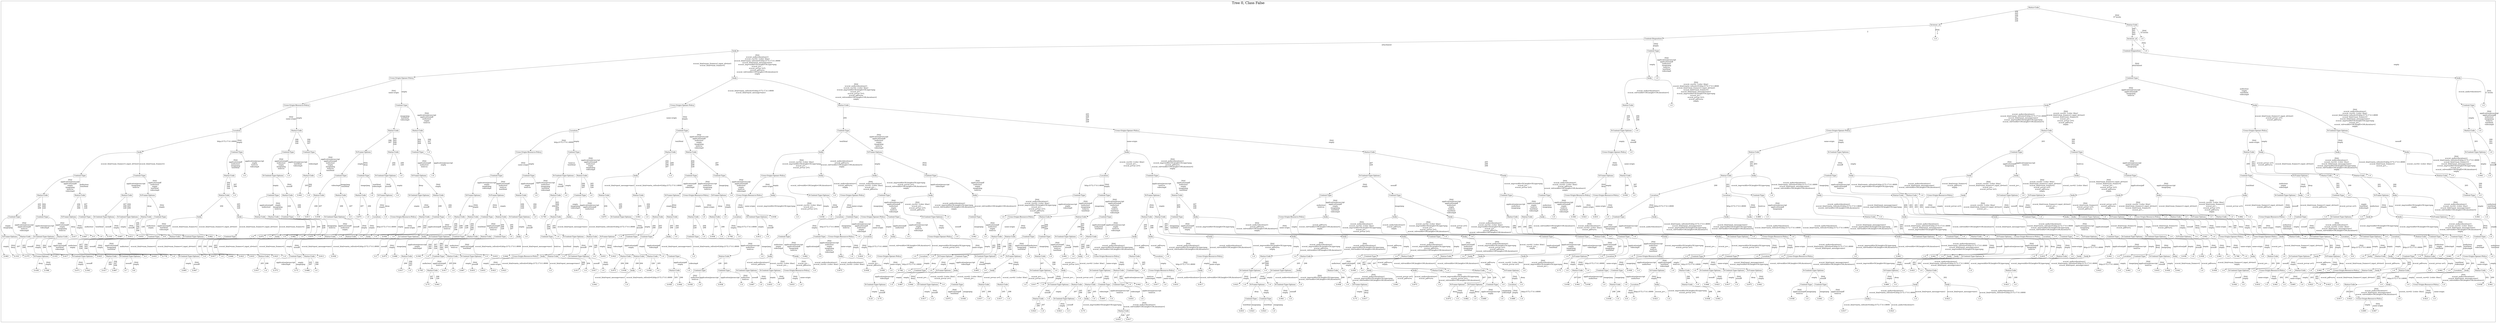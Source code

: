 /*
Generated by:
    http://https://github.com/h2oai/h2o-3/tree/master/h2o-genmodel/src/main/java/hex/genmodel/tools/PrintMojo.java
*/

/*
On a mac:

$ brew install graphviz
$ dot -Tpng file.gv -o file.png
$ open file.png
*/

digraph G {

subgraph cluster_0 {
/* Nodes */

/* Level 0 */
{
"SG_0_Node_0" [shape=box, fontsize=20, label="Status-Code"]
}

/* Level 1 */
{
"SG_0_Node_1" [shape=box, fontsize=20, label="browser_id"]
"SG_0_Node_2" [shape=box, fontsize=20, label="Status-Code"]
}

/* Level 2 */
{
"SG_0_Node_3" [shape=box, fontsize=20, label="Content-Disposition"]
"SG_0_Node_669" [fontsize=20, label="1.0"]
"SG_0_Node_4" [shape=box, fontsize=20, label="browser_id"]
"SG_0_Node_670" [fontsize=20, label="1.0"]
}

/* Level 3 */
{
"SG_0_Node_5" [shape=box, fontsize=20, label="body"]
"SG_0_Node_6" [shape=box, fontsize=20, label="Content-Type"]
"SG_0_Node_7" [shape=box, fontsize=20, label="Content-Disposition"]
"SG_0_Node_671" [fontsize=20, label="1.0"]
}

/* Level 4 */
{
"SG_0_Node_8" [shape=box, fontsize=20, label="Cross-Origin-Opener-Policy"]
"SG_0_Node_9" [shape=box, fontsize=20, label="body"]
"SG_0_Node_10" [shape=box, fontsize=20, label="body"]
"SG_0_Node_672" [fontsize=20, label="1.0"]
"SG_0_Node_11" [shape=box, fontsize=20, label="Content-Type"]
"SG_0_Node_12" [shape=box, fontsize=20, label="body"]
}

/* Level 5 */
{
"SG_0_Node_13" [shape=box, fontsize=20, label="Cross-Origin-Resource-Policy"]
"SG_0_Node_14" [shape=box, fontsize=20, label="Content-Type"]
"SG_0_Node_15" [shape=box, fontsize=20, label="Cross-Origin-Opener-Policy"]
"SG_0_Node_16" [shape=box, fontsize=20, label="Status-Code"]
"SG_0_Node_17" [shape=box, fontsize=20, label="Status-Code"]
"SG_0_Node_673" [fontsize=20, label="1.0"]
"SG_0_Node_18" [shape=box, fontsize=20, label="body"]
"SG_0_Node_19" [shape=box, fontsize=20, label="body"]
"SG_0_Node_20" [shape=box, fontsize=20, label="Content-Type"]
"SG_0_Node_674" [fontsize=20, label="1.0"]
}

/* Level 6 */
{
"SG_0_Node_21" [shape=box, fontsize=20, label="Location"]
"SG_0_Node_22" [shape=box, fontsize=20, label="Status-Code"]
"SG_0_Node_23" [shape=box, fontsize=20, label="Status-Code"]
"SG_0_Node_24" [shape=box, fontsize=20, label="Status-Code"]
"SG_0_Node_25" [shape=box, fontsize=20, label="Location"]
"SG_0_Node_26" [shape=box, fontsize=20, label="Content-Type"]
"SG_0_Node_27" [shape=box, fontsize=20, label="Content-Type"]
"SG_0_Node_28" [shape=box, fontsize=20, label="Cross-Origin-Opener-Policy"]
"SG_0_Node_29" [shape=box, fontsize=20, label="X-Content-Type-Options"]
"SG_0_Node_675" [fontsize=20, label="1.0"]
"SG_0_Node_30" [shape=box, fontsize=20, label="Cross-Origin-Opener-Policy"]
"SG_0_Node_31" [shape=box, fontsize=20, label="Status-Code"]
"SG_0_Node_32" [shape=box, fontsize=20, label="Cross-Origin-Opener-Policy"]
"SG_0_Node_33" [shape=box, fontsize=20, label="X-Content-Type-Options"]
"SG_0_Node_34" [shape=box, fontsize=20, label="Status-Code"]
"SG_0_Node_676" [fontsize=20, label="1.0"]
}

/* Level 7 */
{
"SG_0_Node_35" [shape=box, fontsize=20, label="body"]
"SG_0_Node_36" [shape=box, fontsize=20, label="Content-Type"]
"SG_0_Node_37" [shape=box, fontsize=20, label="Content-Type"]
"SG_0_Node_38" [shape=box, fontsize=20, label="Content-Type"]
"SG_0_Node_39" [shape=box, fontsize=20, label="X-Frame-Options"]
"SG_0_Node_40" [shape=box, fontsize=20, label="Status-Code"]
"SG_0_Node_41" [shape=box, fontsize=20, label="Content-Type"]
"SG_0_Node_677" [fontsize=20, label="1.0"]
"SG_0_Node_42" [shape=box, fontsize=20, label="Cross-Origin-Resource-Policy"]
"SG_0_Node_43" [shape=box, fontsize=20, label="Content-Type"]
"SG_0_Node_44" [shape=box, fontsize=20, label="Status-Code"]
"SG_0_Node_45" [shape=box, fontsize=20, label="Status-Code"]
"SG_0_Node_46" [shape=box, fontsize=20, label="body"]
"SG_0_Node_47" [shape=box, fontsize=20, label="X-Frame-Options"]
"SG_0_Node_48" [shape=box, fontsize=20, label="body"]
"SG_0_Node_49" [shape=box, fontsize=20, label="Status-Code"]
"SG_0_Node_50" [shape=box, fontsize=20, label="Cross-Origin-Opener-Policy"]
"SG_0_Node_678" [fontsize=20, label="1.0"]
"SG_0_Node_51" [shape=box, fontsize=20, label="Status-Code"]
"SG_0_Node_52" [shape=box, fontsize=20, label="X-Content-Type-Options"]
"SG_0_Node_53" [shape=box, fontsize=20, label="Content-Type"]
"SG_0_Node_54" [shape=box, fontsize=20, label="Content-Type"]
"SG_0_Node_55" [shape=box, fontsize=20, label="Status-Code"]
"SG_0_Node_56" [shape=box, fontsize=20, label="body"]
"SG_0_Node_57" [shape=box, fontsize=20, label="body"]
"SG_0_Node_58" [shape=box, fontsize=20, label="body"]
"SG_0_Node_59" [shape=box, fontsize=20, label="X-Content-Type-Options"]
"SG_0_Node_679" [fontsize=20, label="1.0"]
}

/* Level 8 */
{
"SG_0_Node_60" [shape=box, fontsize=20, label="Content-Type"]
"SG_0_Node_61" [shape=box, fontsize=20, label="Content-Type"]
"SG_0_Node_62" [shape=box, fontsize=20, label="Status-Code"]
"SG_0_Node_680" [fontsize=20, label="1.0"]
"SG_0_Node_63" [shape=box, fontsize=20, label="X-Content-Type-Options"]
"SG_0_Node_681" [fontsize=20, label="1.0"]
"SG_0_Node_64" [shape=box, fontsize=20, label="Status-Code"]
"SG_0_Node_682" [fontsize=20, label="1.0"]
"SG_0_Node_65" [shape=box, fontsize=20, label="Content-Type"]
"SG_0_Node_66" [shape=box, fontsize=20, label="Content-Type"]
"SG_0_Node_67" [shape=box, fontsize=20, label="X-Content-Type-Options"]
"SG_0_Node_683" [fontsize=20, label="1.0"]
"SG_0_Node_68" [shape=box, fontsize=20, label="X-Frame-Options"]
"SG_0_Node_684" [fontsize=20, label="1.0"]
"SG_0_Node_69" [shape=box, fontsize=20, label="Content-Type"]
"SG_0_Node_70" [shape=box, fontsize=20, label="Content-Type"]
"SG_0_Node_71" [shape=box, fontsize=20, label="X-Content-Type-Options"]
"SG_0_Node_72" [shape=box, fontsize=20, label="Status-Code"]
"SG_0_Node_73" [shape=box, fontsize=20, label="body"]
"SG_0_Node_685" [fontsize=20, label="1.0"]
"SG_0_Node_74" [shape=box, fontsize=20, label="Content-Type"]
"SG_0_Node_75" [shape=box, fontsize=20, label="Content-Type"]
"SG_0_Node_76" [shape=box, fontsize=20, label="Cross-Origin-Opener-Policy"]
"SG_0_Node_77" [shape=box, fontsize=20, label="body"]
"SG_0_Node_78" [shape=box, fontsize=20, label="body"]
"SG_0_Node_79" [shape=box, fontsize=20, label="Content-Type"]
"SG_0_Node_80" [shape=box, fontsize=20, label="Location"]
"SG_0_Node_81" [shape=box, fontsize=20, label="Content-Type"]
"SG_0_Node_82" [shape=box, fontsize=20, label="X-Content-Type-Options"]
"SG_0_Node_83" [shape=box, fontsize=20, label="body"]
"SG_0_Node_84" [shape=box, fontsize=20, label="X-Frame-Options"]
"SG_0_Node_85" [shape=box, fontsize=20, label="Status-Code"]
"SG_0_Node_86" [shape=box, fontsize=20, label="Status-Code"]
"SG_0_Node_87" [shape=box, fontsize=20, label="body"]
"SG_0_Node_88" [shape=box, fontsize=20, label="Content-Type"]
"SG_0_Node_89" [shape=box, fontsize=20, label="body"]
"SG_0_Node_90" [shape=box, fontsize=20, label="body"]
"SG_0_Node_91" [shape=box, fontsize=20, label="body"]
"SG_0_Node_92" [shape=box, fontsize=20, label="body"]
"SG_0_Node_93" [shape=box, fontsize=20, label="Content-Type"]
"SG_0_Node_94" [shape=box, fontsize=20, label="Content-Type"]
"SG_0_Node_95" [shape=box, fontsize=20, label="X-Frame-Options"]
"SG_0_Node_96" [shape=box, fontsize=20, label="Status-Code"]
"SG_0_Node_686" [fontsize=20, label="1.0"]
"SG_0_Node_97" [shape=box, fontsize=20, label="Status-Code"]
"SG_0_Node_687" [fontsize=20, label="1.0"]
"SG_0_Node_98" [shape=box, fontsize=20, label="Status-Code"]
"SG_0_Node_688" [fontsize=20, label="1.0"]
"SG_0_Node_689" [fontsize=20, label="0.941"]
"SG_0_Node_690" [fontsize=20, label="1.0"]
}

/* Level 9 */
{
"SG_0_Node_100" [shape=box, fontsize=20, label="Status-Code"]
"SG_0_Node_101" [shape=box, fontsize=20, label="Status-Code"]
"SG_0_Node_102" [shape=box, fontsize=20, label="Status-Code"]
"SG_0_Node_103" [shape=box, fontsize=20, label="X-Frame-Options"]
"SG_0_Node_104" [shape=box, fontsize=20, label="Status-Code"]
"SG_0_Node_691" [fontsize=20, label="1.0"]
"SG_0_Node_105" [shape=box, fontsize=20, label="Content-Type"]
"SG_0_Node_106" [shape=box, fontsize=20, label="Status-Code"]
"SG_0_Node_692" [fontsize=20, label="0.941"]
"SG_0_Node_693" [fontsize=20, label="1.0"]
"SG_0_Node_108" [shape=box, fontsize=20, label="Status-Code"]
"SG_0_Node_109" [shape=box, fontsize=20, label="Status-Code"]
"SG_0_Node_110" [shape=box, fontsize=20, label="Status-Code"]
"SG_0_Node_694" [fontsize=20, label="1.0"]
"SG_0_Node_111" [shape=box, fontsize=20, label="X-Frame-Options"]
"SG_0_Node_695" [fontsize=20, label="1.0"]
"SG_0_Node_112" [shape=box, fontsize=20, label="X-Content-Type-Options"]
"SG_0_Node_113" [shape=box, fontsize=20, label="Status-Code"]
"SG_0_Node_114" [shape=box, fontsize=20, label="X-Frame-Options"]
"SG_0_Node_115" [shape=box, fontsize=20, label="X-Frame-Options"]
"SG_0_Node_116" [shape=box, fontsize=20, label="Status-Code"]
"SG_0_Node_696" [fontsize=20, label="1.0"]
"SG_0_Node_117" [shape=box, fontsize=20, label="Status-Code"]
"SG_0_Node_697" [fontsize=20, label="1.0"]
"SG_0_Node_118" [shape=box, fontsize=20, label="Content-Type"]
"SG_0_Node_698" [fontsize=20, label="1.0"]
"SG_0_Node_119" [shape=box, fontsize=20, label="Status-Code"]
"SG_0_Node_120" [shape=box, fontsize=20, label="Status-Code"]
"SG_0_Node_121" [shape=box, fontsize=20, label="X-Frame-Options"]
"SG_0_Node_122" [shape=box, fontsize=20, label="Cross-Origin-Resource-Policy"]
"SG_0_Node_123" [shape=box, fontsize=20, label="X-Frame-Options"]
"SG_0_Node_699" [fontsize=20, label="1.0"]
"SG_0_Node_124" [shape=box, fontsize=20, label="Cross-Origin-Resource-Policy"]
"SG_0_Node_125" [shape=box, fontsize=20, label="body"]
"SG_0_Node_126" [shape=box, fontsize=20, label="X-Content-Type-Options"]
"SG_0_Node_700" [fontsize=20, label="1.0"]
"SG_0_Node_127" [shape=box, fontsize=20, label="Cross-Origin-Opener-Policy"]
"SG_0_Node_128" [shape=box, fontsize=20, label="Content-Type"]
"SG_0_Node_129" [shape=box, fontsize=20, label="body"]
"SG_0_Node_130" [shape=box, fontsize=20, label="body"]
"SG_0_Node_131" [shape=box, fontsize=20, label="Content-Type"]
"SG_0_Node_132" [shape=box, fontsize=20, label="Content-Type"]
"SG_0_Node_133" [shape=box, fontsize=20, label="X-Frame-Options"]
"SG_0_Node_134" [shape=box, fontsize=20, label="Status-Code"]
"SG_0_Node_135" [shape=box, fontsize=20, label="Content-Type"]
"SG_0_Node_136" [shape=box, fontsize=20, label="Content-Type"]
"SG_0_Node_137" [shape=box, fontsize=20, label="Content-Type"]
"SG_0_Node_138" [shape=box, fontsize=20, label="Content-Type"]
"SG_0_Node_139" [shape=box, fontsize=20, label="Cross-Origin-Resource-Policy"]
"SG_0_Node_140" [shape=box, fontsize=20, label="Cross-Origin-Resource-Policy"]
"SG_0_Node_701" [fontsize=20, label="0.938"]
"SG_0_Node_702" [fontsize=20, label="1.0"]
"SG_0_Node_142" [shape=box, fontsize=20, label="Location"]
"SG_0_Node_143" [shape=box, fontsize=20, label="Location"]
"SG_0_Node_144" [shape=box, fontsize=20, label="Content-Type"]
"SG_0_Node_703" [fontsize=20, label="1.0"]
"SG_0_Node_145" [shape=box, fontsize=20, label="body"]
"SG_0_Node_146" [shape=box, fontsize=20, label="Status-Code"]
"SG_0_Node_147" [shape=box, fontsize=20, label="Status-Code"]
"SG_0_Node_704" [fontsize=20, label="1.0"]
"SG_0_Node_148" [shape=box, fontsize=20, label="Cross-Origin-Resource-Policy"]
"SG_0_Node_149" [shape=box, fontsize=20, label="body"]
"SG_0_Node_150" [shape=box, fontsize=20, label="X-Content-Type-Options"]
"SG_0_Node_705" [fontsize=20, label="1.0"]
"SG_0_Node_151" [shape=box, fontsize=20, label="X-Frame-Options"]
"SG_0_Node_152" [shape=box, fontsize=20, label="body"]
"SG_0_Node_153" [shape=box, fontsize=20, label="body"]
"SG_0_Node_154" [shape=box, fontsize=20, label="body"]
"SG_0_Node_155" [shape=box, fontsize=20, label="body"]
"SG_0_Node_156" [shape=box, fontsize=20, label="X-Content-Type-Options"]
"SG_0_Node_157" [shape=box, fontsize=20, label="body"]
"SG_0_Node_706" [fontsize=20, label="1.0"]
"SG_0_Node_158" [shape=box, fontsize=20, label="Content-Type"]
"SG_0_Node_707" [fontsize=20, label="1.0"]
"SG_0_Node_159" [shape=box, fontsize=20, label="X-Frame-Options"]
"SG_0_Node_160" [shape=box, fontsize=20, label="body"]
"SG_0_Node_161" [shape=box, fontsize=20, label="Content-Type"]
"SG_0_Node_708" [fontsize=20, label="1.0"]
}

/* Level 10 */
{
"SG_0_Node_162" [shape=box, fontsize=20, label="Content-Type"]
"SG_0_Node_163" [shape=box, fontsize=20, label="Content-Type"]
"SG_0_Node_164" [shape=box, fontsize=20, label="X-Frame-Options"]
"SG_0_Node_165" [shape=box, fontsize=20, label="Content-Type"]
"SG_0_Node_166" [shape=box, fontsize=20, label="X-Content-Type-Options"]
"SG_0_Node_167" [shape=box, fontsize=20, label="X-Content-Type-Options"]
"SG_0_Node_168" [shape=box, fontsize=20, label="Status-Code"]
"SG_0_Node_169" [shape=box, fontsize=20, label="Content-Type"]
"SG_0_Node_170" [shape=box, fontsize=20, label="body"]
"SG_0_Node_171" [shape=box, fontsize=20, label="body"]
"SG_0_Node_172" [shape=box, fontsize=20, label="Status-Code"]
"SG_0_Node_173" [shape=box, fontsize=20, label="Status-Code"]
"SG_0_Node_174" [shape=box, fontsize=20, label="Content-Type"]
"SG_0_Node_709" [fontsize=20, label="1.0"]
"SG_0_Node_710" [fontsize=20, label="0.813"]
"SG_0_Node_711" [fontsize=20, label="0.938"]
"SG_0_Node_177" [shape=box, fontsize=20, label="X-Content-Type-Options"]
"SG_0_Node_712" [fontsize=20, label="1.0"]
"SG_0_Node_713" [fontsize=20, label="0.875"]
"SG_0_Node_714" [fontsize=20, label="1.0"]
"SG_0_Node_179" [shape=box, fontsize=20, label="Location"]
"SG_0_Node_715" [fontsize=20, label="1.0"]
"SG_0_Node_180" [shape=box, fontsize=20, label="Cross-Origin-Resource-Policy"]
"SG_0_Node_181" [shape=box, fontsize=20, label="Status-Code"]
"SG_0_Node_182" [shape=box, fontsize=20, label="Content-Type"]
"SG_0_Node_716" [fontsize=20, label="1.0"]
"SG_0_Node_183" [shape=box, fontsize=20, label="Status-Code"]
"SG_0_Node_184" [shape=box, fontsize=20, label="Status-Code"]
"SG_0_Node_185" [shape=box, fontsize=20, label="Content-Type"]
"SG_0_Node_186" [shape=box, fontsize=20, label="Status-Code"]
"SG_0_Node_187" [shape=box, fontsize=20, label="X-Content-Type-Options"]
"SG_0_Node_717" [fontsize=20, label="1.0"]
"SG_0_Node_718" [fontsize=20, label="0.765"]
"SG_0_Node_189" [shape=box, fontsize=20, label="Status-Code"]
"SG_0_Node_190" [shape=box, fontsize=20, label="body"]
"SG_0_Node_719" [fontsize=20, label="1.0"]
"SG_0_Node_720" [fontsize=20, label="0.875"]
"SG_0_Node_192" [shape=box, fontsize=20, label="X-Content-Type-Options"]
"SG_0_Node_721" [fontsize=20, label="0.941"]
"SG_0_Node_722" [fontsize=20, label="1.0"]
"SG_0_Node_194" [shape=box, fontsize=20, label="Status-Code"]
"SG_0_Node_195" [shape=box, fontsize=20, label="Status-Code"]
"SG_0_Node_196" [shape=box, fontsize=20, label="Status-Code"]
"SG_0_Node_723" [fontsize=20, label="1.0"]
"SG_0_Node_197" [shape=box, fontsize=20, label="Status-Code"]
"SG_0_Node_724" [fontsize=20, label="1.0"]
"SG_0_Node_198" [shape=box, fontsize=20, label="Location"]
"SG_0_Node_199" [shape=box, fontsize=20, label="X-Content-Type-Options"]
"SG_0_Node_725" [fontsize=20, label="0.938"]
"SG_0_Node_726" [fontsize=20, label="1.0"]
"SG_0_Node_727" [fontsize=20, label="0.938"]
"SG_0_Node_728" [fontsize=20, label="1.0"]
"SG_0_Node_202" [shape=box, fontsize=20, label="Location"]
"SG_0_Node_203" [shape=box, fontsize=20, label="Content-Type"]
"SG_0_Node_204" [shape=box, fontsize=20, label="Cross-Origin-Opener-Policy"]
"SG_0_Node_205" [shape=box, fontsize=20, label="Content-Type"]
"SG_0_Node_206" [shape=box, fontsize=20, label="X-Content-Type-Options"]
"SG_0_Node_729" [fontsize=20, label="1.0"]
"SG_0_Node_207" [shape=box, fontsize=20, label="Content-Type"]
"SG_0_Node_730" [fontsize=20, label="1.0"]
"SG_0_Node_208" [shape=box, fontsize=20, label="Cross-Origin-Resource-Policy"]
"SG_0_Node_209" [shape=box, fontsize=20, label="Status-Code"]
"SG_0_Node_210" [shape=box, fontsize=20, label="Status-Code"]
"SG_0_Node_211" [shape=box, fontsize=20, label="Content-Type"]
"SG_0_Node_212" [shape=box, fontsize=20, label="Status-Code"]
"SG_0_Node_213" [shape=box, fontsize=20, label="Status-Code"]
"SG_0_Node_214" [shape=box, fontsize=20, label="Content-Type"]
"SG_0_Node_215" [shape=box, fontsize=20, label="body"]
"SG_0_Node_216" [shape=box, fontsize=20, label="Cross-Origin-Resource-Policy"]
"SG_0_Node_217" [shape=box, fontsize=20, label="body"]
"SG_0_Node_218" [shape=box, fontsize=20, label="body"]
"SG_0_Node_219" [shape=box, fontsize=20, label="body"]
"SG_0_Node_220" [shape=box, fontsize=20, label="Status-Code"]
"SG_0_Node_221" [shape=box, fontsize=20, label="Status-Code"]
"SG_0_Node_222" [shape=box, fontsize=20, label="body"]
"SG_0_Node_731" [fontsize=20, label="1.0"]
"SG_0_Node_732" [fontsize=20, label="0.583"]
"SG_0_Node_733" [fontsize=20, label="0.923"]
"SG_0_Node_734" [fontsize=20, label="0.833"]
"SG_0_Node_735" [fontsize=20, label="1.0"]
"SG_0_Node_226" [shape=box, fontsize=20, label="Content-Type"]
"SG_0_Node_227" [shape=box, fontsize=20, label="body"]
"SG_0_Node_228" [shape=box, fontsize=20, label="body"]
"SG_0_Node_229" [shape=box, fontsize=20, label="body"]
"SG_0_Node_736" [fontsize=20, label="0.889"]
"SG_0_Node_737" [fontsize=20, label="1.0"]
"SG_0_Node_231" [shape=box, fontsize=20, label="Status-Code"]
"SG_0_Node_738" [fontsize=20, label="1.0"]
"SG_0_Node_232" [shape=box, fontsize=20, label="body"]
"SG_0_Node_233" [shape=box, fontsize=20, label="body"]
"SG_0_Node_234" [shape=box, fontsize=20, label="Content-Type"]
"SG_0_Node_739" [fontsize=20, label="1.0"]
"SG_0_Node_235" [shape=box, fontsize=20, label="body"]
"SG_0_Node_236" [shape=box, fontsize=20, label="body"]
"SG_0_Node_237" [shape=box, fontsize=20, label="X-Content-Type-Options"]
"SG_0_Node_740" [fontsize=20, label="1.0"]
"SG_0_Node_238" [shape=box, fontsize=20, label="X-Frame-Options"]
"SG_0_Node_741" [fontsize=20, label="1.0"]
"SG_0_Node_239" [shape=box, fontsize=20, label="Cross-Origin-Resource-Policy"]
"SG_0_Node_742" [fontsize=20, label="1.0"]
"SG_0_Node_240" [shape=box, fontsize=20, label="Status-Code"]
"SG_0_Node_743" [fontsize=20, label="1.0"]
"SG_0_Node_241" [shape=box, fontsize=20, label="X-Frame-Options"]
"SG_0_Node_744" [fontsize=20, label="1.0"]
"SG_0_Node_242" [shape=box, fontsize=20, label="Status-Code"]
"SG_0_Node_745" [fontsize=20, label="1.0"]
"SG_0_Node_746" [fontsize=20, label="0.882"]
"SG_0_Node_747" [fontsize=20, label="1.0"]
"SG_0_Node_244" [shape=box, fontsize=20, label="Cross-Origin-Resource-Policy"]
"SG_0_Node_748" [fontsize=20, label="1.0"]
"SG_0_Node_245" [shape=box, fontsize=20, label="Content-Type"]
"SG_0_Node_749" [fontsize=20, label="1.0"]
"SG_0_Node_246" [shape=box, fontsize=20, label="X-Content-Type-Options"]
"SG_0_Node_750" [fontsize=20, label="1.0"]
"SG_0_Node_247" [shape=box, fontsize=20, label="body"]
"SG_0_Node_248" [shape=box, fontsize=20, label="body"]
"SG_0_Node_249" [shape=box, fontsize=20, label="X-Frame-Options"]
"SG_0_Node_751" [fontsize=20, label="1.0"]
"SG_0_Node_752" [fontsize=20, label="0.941"]
"SG_0_Node_753" [fontsize=20, label="1.0"]
}

/* Level 11 */
{
"SG_0_Node_251" [shape=box, fontsize=20, label="X-Frame-Options"]
"SG_0_Node_252" [shape=box, fontsize=20, label="Status-Code"]
"SG_0_Node_253" [shape=box, fontsize=20, label="X-Content-Type-Options"]
"SG_0_Node_254" [shape=box, fontsize=20, label="Status-Code"]
"SG_0_Node_754" [fontsize=20, label="0.417"]
"SG_0_Node_755" [fontsize=20, label="0.667"]
"SG_0_Node_756" [fontsize=20, label="0.5"]
"SG_0_Node_757" [fontsize=20, label="1.0"]
"SG_0_Node_758" [fontsize=20, label="0.333"]
"SG_0_Node_759" [fontsize=20, label="0.667"]
"SG_0_Node_760" [fontsize=20, label="0.611"]
"SG_0_Node_761" [fontsize=20, label="0.833"]
"SG_0_Node_262" [shape=box, fontsize=20, label="Content-Type"]
"SG_0_Node_762" [fontsize=20, label="0.9"]
"SG_0_Node_264" [shape=box, fontsize=20, label="Status-Code"]
"SG_0_Node_265" [shape=box, fontsize=20, label="X-Content-Type-Options"]
"SG_0_Node_763" [fontsize=20, label="0.882"]
"SG_0_Node_764" [fontsize=20, label="1.0"]
"SG_0_Node_267" [shape=box, fontsize=20, label="Content-Type"]
"SG_0_Node_765" [fontsize=20, label="1.0"]
"SG_0_Node_766" [fontsize=20, label="0.875"]
"SG_0_Node_767" [fontsize=20, label="1.0"]
"SG_0_Node_269" [shape=box, fontsize=20, label="body"]
"SG_0_Node_768" [fontsize=20, label="1.0"]
"SG_0_Node_769" [fontsize=20, label="0.882"]
"SG_0_Node_770" [fontsize=20, label="1.0"]
"SG_0_Node_771" [fontsize=20, label="0.875"]
"SG_0_Node_772" [fontsize=20, label="1.0"]
"SG_0_Node_272" [shape=box, fontsize=20, label="Status-Code"]
"SG_0_Node_773" [fontsize=20, label="1.0"]
"SG_0_Node_273" [shape=box, fontsize=20, label="Status-Code"]
"SG_0_Node_774" [fontsize=20, label="1.0"]
"SG_0_Node_274" [shape=box, fontsize=20, label="body"]
"SG_0_Node_775" [fontsize=20, label="1.0"]
"SG_0_Node_776" [fontsize=20, label="0.938"]
"SG_0_Node_777" [fontsize=20, label="1.0"]
"SG_0_Node_276" [shape=box, fontsize=20, label="X-Content-Type-Options"]
"SG_0_Node_277" [shape=box, fontsize=20, label="body"]
"SG_0_Node_278" [shape=box, fontsize=20, label="X-Content-Type-Options"]
"SG_0_Node_279" [shape=box, fontsize=20, label="Content-Type"]
"SG_0_Node_280" [shape=box, fontsize=20, label="Status-Code"]
"SG_0_Node_281" [shape=box, fontsize=20, label="Status-Code"]
"SG_0_Node_282" [shape=box, fontsize=20, label="Content-Type"]
"SG_0_Node_778" [fontsize=20, label="1.0"]
"SG_0_Node_283" [shape=box, fontsize=20, label="body"]
"SG_0_Node_779" [fontsize=20, label="1.0"]
"SG_0_Node_284" [shape=box, fontsize=20, label="Content-Type"]
"SG_0_Node_780" [fontsize=20, label="1.0"]
"SG_0_Node_285" [shape=box, fontsize=20, label="X-Content-Type-Options"]
"SG_0_Node_286" [shape=box, fontsize=20, label="Status-Code"]
"SG_0_Node_287" [shape=box, fontsize=20, label="X-Frame-Options"]
"SG_0_Node_781" [fontsize=20, label="1.0"]
"SG_0_Node_288" [shape=box, fontsize=20, label="Content-Type"]
"SG_0_Node_289" [shape=box, fontsize=20, label="Content-Type"]
"SG_0_Node_290" [shape=box, fontsize=20, label="body"]
"SG_0_Node_782" [fontsize=20, label="1.0"]
"SG_0_Node_291" [shape=box, fontsize=20, label="Content-Type"]
"SG_0_Node_783" [fontsize=20, label="1.0"]
"SG_0_Node_784" [fontsize=20, label="0.938"]
"SG_0_Node_785" [fontsize=20, label="1.0"]
"SG_0_Node_786" [fontsize=20, label="0.706"]
"SG_0_Node_787" [fontsize=20, label="1.0"]
"SG_0_Node_788" [fontsize=20, label="0.813"]
"SG_0_Node_789" [fontsize=20, label="1.0"]
"SG_0_Node_295" [shape=box, fontsize=20, label="Content-Type"]
"SG_0_Node_296" [shape=box, fontsize=20, label="Content-Type"]
"SG_0_Node_297" [shape=box, fontsize=20, label="Cross-Origin-Resource-Policy"]
"SG_0_Node_790" [fontsize=20, label="1.0"]
"SG_0_Node_298" [shape=box, fontsize=20, label="Location"]
"SG_0_Node_791" [fontsize=20, label="1.0"]
"SG_0_Node_299" [shape=box, fontsize=20, label="body"]
"SG_0_Node_792" [fontsize=20, label="1.0"]
"SG_0_Node_300" [shape=box, fontsize=20, label="Cross-Origin-Opener-Policy"]
"SG_0_Node_793" [fontsize=20, label="1.0"]
"SG_0_Node_794" [fontsize=20, label="0.941"]
"SG_0_Node_795" [fontsize=20, label="1.0"]
"SG_0_Node_302" [shape=box, fontsize=20, label="Status-Code"]
"SG_0_Node_303" [shape=box, fontsize=20, label="Status-Code"]
"SG_0_Node_304" [shape=box, fontsize=20, label="Content-Type"]
"SG_0_Node_305" [shape=box, fontsize=20, label="Content-Type"]
"SG_0_Node_306" [shape=box, fontsize=20, label="X-Content-Type-Options"]
"SG_0_Node_796" [fontsize=20, label="1.0"]
"SG_0_Node_307" [shape=box, fontsize=20, label="Status-Code"]
"SG_0_Node_797" [fontsize=20, label="1.0"]
"SG_0_Node_308" [shape=box, fontsize=20, label="body"]
"SG_0_Node_309" [shape=box, fontsize=20, label="body"]
"SG_0_Node_310" [shape=box, fontsize=20, label="body"]
"SG_0_Node_311" [shape=box, fontsize=20, label="body"]
"SG_0_Node_312" [shape=box, fontsize=20, label="body"]
"SG_0_Node_313" [shape=box, fontsize=20, label="body"]
"SG_0_Node_314" [shape=box, fontsize=20, label="Content-Type"]
"SG_0_Node_798" [fontsize=20, label="1.0"]
"SG_0_Node_315" [shape=box, fontsize=20, label="body"]
"SG_0_Node_799" [fontsize=20, label="1.0"]
"SG_0_Node_316" [shape=box, fontsize=20, label="Content-Type"]
"SG_0_Node_317" [shape=box, fontsize=20, label="Content-Type"]
"SG_0_Node_318" [shape=box, fontsize=20, label="Status-Code"]
"SG_0_Node_800" [fontsize=20, label="1.0"]
"SG_0_Node_319" [shape=box, fontsize=20, label="Content-Type"]
"SG_0_Node_801" [fontsize=20, label="1.0"]
"SG_0_Node_320" [shape=box, fontsize=20, label="body"]
"SG_0_Node_321" [shape=box, fontsize=20, label="body"]
"SG_0_Node_322" [shape=box, fontsize=20, label="X-Content-Type-Options"]
"SG_0_Node_802" [fontsize=20, label="1.0"]
"SG_0_Node_323" [shape=box, fontsize=20, label="Cross-Origin-Resource-Policy"]
"SG_0_Node_803" [fontsize=20, label="1.0"]
"SG_0_Node_324" [shape=box, fontsize=20, label="body"]
"SG_0_Node_325" [shape=box, fontsize=20, label="body"]
"SG_0_Node_326" [shape=box, fontsize=20, label="X-Content-Type-Options"]
"SG_0_Node_804" [fontsize=20, label="1.0"]
"SG_0_Node_327" [shape=box, fontsize=20, label="Content-Type"]
"SG_0_Node_805" [fontsize=20, label="1.0"]
"SG_0_Node_328" [shape=box, fontsize=20, label="Status-Code"]
"SG_0_Node_806" [fontsize=20, label="1.0"]
"SG_0_Node_329" [shape=box, fontsize=20, label="X-Frame-Options"]
"SG_0_Node_330" [shape=box, fontsize=20, label="Cross-Origin-Resource-Policy"]
"SG_0_Node_331" [shape=box, fontsize=20, label="Location"]
"SG_0_Node_807" [fontsize=20, label="1.0"]
"SG_0_Node_332" [shape=box, fontsize=20, label="Content-Type"]
"SG_0_Node_808" [fontsize=20, label="1.0"]
"SG_0_Node_333" [shape=box, fontsize=20, label="X-Frame-Options"]
"SG_0_Node_809" [fontsize=20, label="1.0"]
"SG_0_Node_334" [shape=box, fontsize=20, label="Content-Type"]
"SG_0_Node_335" [shape=box, fontsize=20, label="X-Content-Type-Options"]
"SG_0_Node_336" [shape=box, fontsize=20, label="X-Content-Type-Options"]
"SG_0_Node_810" [fontsize=20, label="1.0"]
"SG_0_Node_337" [shape=box, fontsize=20, label="X-Frame-Options"]
"SG_0_Node_811" [fontsize=20, label="1.0"]
"SG_0_Node_812" [fontsize=20, label="0.941"]
"SG_0_Node_813" [fontsize=20, label="1.0"]
"SG_0_Node_339" [shape=box, fontsize=20, label="Cross-Origin-Opener-Policy"]
"SG_0_Node_814" [fontsize=20, label="1.0"]
"SG_0_Node_340" [shape=box, fontsize=20, label="Cross-Origin-Opener-Policy"]
"SG_0_Node_341" [shape=box, fontsize=20, label="body"]
"SG_0_Node_342" [shape=box, fontsize=20, label="Status-Code"]
"SG_0_Node_815" [fontsize=20, label="1.0"]
"SG_0_Node_343" [shape=box, fontsize=20, label="X-Content-Type-Options"]
"SG_0_Node_816" [fontsize=20, label="1.0"]
"SG_0_Node_344" [shape=box, fontsize=20, label="Location"]
"SG_0_Node_817" [fontsize=20, label="1.0"]
"SG_0_Node_345" [shape=box, fontsize=20, label="X-Content-Type-Options"]
"SG_0_Node_818" [fontsize=20, label="1.0"]
"SG_0_Node_346" [shape=box, fontsize=20, label="Location"]
"SG_0_Node_347" [shape=box, fontsize=20, label="Status-Code"]
"SG_0_Node_348" [shape=box, fontsize=20, label="Content-Type"]
"SG_0_Node_819" [fontsize=20, label="1.0"]
"SG_0_Node_349" [shape=box, fontsize=20, label="Content-Type"]
"SG_0_Node_820" [fontsize=20, label="1.0"]
"SG_0_Node_350" [shape=box, fontsize=20, label="Content-Type"]
"SG_0_Node_821" [fontsize=20, label="1.0"]
}

/* Level 12 */
{
"SG_0_Node_822" [fontsize=20, label="0.083"]
"SG_0_Node_823" [fontsize=20, label="0.333"]
"SG_0_Node_824" [fontsize=20, label="0.375"]
"SG_0_Node_354" [shape=box, fontsize=20, label="X-Frame-Options"]
"SG_0_Node_825" [fontsize=20, label="0.333"]
"SG_0_Node_826" [fontsize=20, label="0.417"]
"SG_0_Node_357" [shape=box, fontsize=20, label="X-Content-Type-Options"]
"SG_0_Node_827" [fontsize=20, label="0.625"]
"SG_0_Node_359" [shape=box, fontsize=20, label="Status-Code"]
"SG_0_Node_360" [shape=box, fontsize=20, label="X-Content-Type-Options"]
"SG_0_Node_828" [fontsize=20, label="0.5"]
"SG_0_Node_829" [fontsize=20, label="0.833"]
"SG_0_Node_830" [fontsize=20, label="0.778"]
"SG_0_Node_831" [fontsize=20, label="1.0"]
"SG_0_Node_364" [shape=box, fontsize=20, label="X-Content-Type-Options"]
"SG_0_Node_832" [fontsize=20, label="1.0"]
"SG_0_Node_833" [fontsize=20, label="0.917"]
"SG_0_Node_834" [fontsize=20, label="1.0"]
"SG_0_Node_835" [fontsize=20, label="0.846"]
"SG_0_Node_836" [fontsize=20, label="0.923"]
"SG_0_Node_837" [fontsize=20, label="0.833"]
"SG_0_Node_369" [shape=box, fontsize=20, label="Status-Code"]
"SG_0_Node_838" [fontsize=20, label="0.923"]
"SG_0_Node_839" [fontsize=20, label="1.0"]
"SG_0_Node_371" [shape=box, fontsize=20, label="Content-Type"]
"SG_0_Node_372" [shape=box, fontsize=20, label="Status-Code"]
"SG_0_Node_840" [fontsize=20, label="0.813"]
"SG_0_Node_841" [fontsize=20, label="0.938"]
"SG_0_Node_842" [fontsize=20, label="0.5"]
"SG_0_Node_843" [fontsize=20, label="0.875"]
"SG_0_Node_844" [fontsize=20, label="0.688"]
"SG_0_Node_378" [shape=box, fontsize=20, label="Status-Code"]
"SG_0_Node_845" [fontsize=20, label="0.583"]
"SG_0_Node_846" [fontsize=20, label="1.0"]
"SG_0_Node_380" [shape=box, fontsize=20, label="Content-Type"]
"SG_0_Node_381" [shape=box, fontsize=20, label="Status-Code"]
"SG_0_Node_382" [shape=box, fontsize=20, label="X-Content-Type-Options"]
"SG_0_Node_847" [fontsize=20, label="1.0"]
"SG_0_Node_848" [fontsize=20, label="0.833"]
"SG_0_Node_849" [fontsize=20, label="0.944"]
"SG_0_Node_385" [shape=box, fontsize=20, label="Cross-Origin-Resource-Policy"]
"SG_0_Node_386" [shape=box, fontsize=20, label="body"]
"SG_0_Node_387" [shape=box, fontsize=20, label="Status-Code"]
"SG_0_Node_850" [fontsize=20, label="1.0"]
"SG_0_Node_388" [shape=box, fontsize=20, label="X-Content-Type-Options"]
"SG_0_Node_851" [fontsize=20, label="1.0"]
"SG_0_Node_852" [fontsize=20, label="0.833"]
"SG_0_Node_853" [fontsize=20, label="0.923"]
"SG_0_Node_391" [shape=box, fontsize=20, label="Status-Code"]
"SG_0_Node_392" [shape=box, fontsize=20, label="Status-Code"]
"SG_0_Node_393" [shape=box, fontsize=20, label="Status-Code"]
"SG_0_Node_854" [fontsize=20, label="1.0"]
"SG_0_Node_394" [shape=box, fontsize=20, label="Content-Type"]
"SG_0_Node_855" [fontsize=20, label="1.0"]
"SG_0_Node_395" [shape=box, fontsize=20, label="Status-Code"]
"SG_0_Node_856" [fontsize=20, label="1.0"]
"SG_0_Node_396" [shape=box, fontsize=20, label="body"]
"SG_0_Node_397" [shape=box, fontsize=20, label="body"]
"SG_0_Node_857" [fontsize=20, label="0.882"]
"SG_0_Node_858" [fontsize=20, label="1.0"]
"SG_0_Node_399" [shape=box, fontsize=20, label="body"]
"SG_0_Node_859" [fontsize=20, label="1.0"]
"SG_0_Node_860" [fontsize=20, label="0.824"]
"SG_0_Node_861" [fontsize=20, label="1.0"]
"SG_0_Node_401" [shape=box, fontsize=20, label="Cross-Origin-Opener-Policy"]
"SG_0_Node_862" [fontsize=20, label="1.0"]
"SG_0_Node_402" [shape=box, fontsize=20, label="Location"]
"SG_0_Node_863" [fontsize=20, label="1.0"]
"SG_0_Node_403" [shape=box, fontsize=20, label="X-Frame-Options"]
"SG_0_Node_404" [shape=box, fontsize=20, label="Content-Type"]
"SG_0_Node_405" [shape=box, fontsize=20, label="X-Content-Type-Options"]
"SG_0_Node_864" [fontsize=20, label="1.0"]
"SG_0_Node_406" [shape=box, fontsize=20, label="X-Frame-Options"]
"SG_0_Node_865" [fontsize=20, label="1.0"]
"SG_0_Node_407" [shape=box, fontsize=20, label="Status-Code"]
"SG_0_Node_866" [fontsize=20, label="1.0"]
"SG_0_Node_867" [fontsize=20, label="0.692"]
"SG_0_Node_868" [fontsize=20, label="1.0"]
"SG_0_Node_409" [shape=box, fontsize=20, label="body"]
"SG_0_Node_869" [fontsize=20, label="1.0"]
"SG_0_Node_410" [shape=box, fontsize=20, label="Cross-Origin-Resource-Policy"]
"SG_0_Node_411" [shape=box, fontsize=20, label="Status-Code"]
"SG_0_Node_412" [shape=box, fontsize=20, label="Location"]
"SG_0_Node_870" [fontsize=20, label="1.0"]
"SG_0_Node_413" [shape=box, fontsize=20, label="Cross-Origin-Resource-Policy"]
"SG_0_Node_871" [fontsize=20, label="1.0"]
"SG_0_Node_414" [shape=box, fontsize=20, label="Status-Code"]
"SG_0_Node_872" [fontsize=20, label="1.0"]
"SG_0_Node_415" [shape=box, fontsize=20, label="Status-Code"]
"SG_0_Node_873" [fontsize=20, label="1.0"]
"SG_0_Node_416" [shape=box, fontsize=20, label="Content-Type"]
"SG_0_Node_874" [fontsize=20, label="1.0"]
"SG_0_Node_417" [shape=box, fontsize=20, label="Status-Code"]
"SG_0_Node_875" [fontsize=20, label="1.0"]
"SG_0_Node_418" [shape=box, fontsize=20, label="Status-Code"]
"SG_0_Node_876" [fontsize=20, label="1.0"]
"SG_0_Node_419" [shape=box, fontsize=20, label="body"]
"SG_0_Node_420" [shape=box, fontsize=20, label="body"]
"SG_0_Node_421" [shape=box, fontsize=20, label="body"]
"SG_0_Node_877" [fontsize=20, label="1.0"]
"SG_0_Node_422" [shape=box, fontsize=20, label="X-Frame-Options"]
"SG_0_Node_878" [fontsize=20, label="1.0"]
"SG_0_Node_423" [shape=box, fontsize=20, label="Location"]
"SG_0_Node_879" [fontsize=20, label="1.0"]
"SG_0_Node_424" [shape=box, fontsize=20, label="Cross-Origin-Resource-Policy"]
"SG_0_Node_880" [fontsize=20, label="1.0"]
"SG_0_Node_425" [shape=box, fontsize=20, label="Content-Type"]
"SG_0_Node_881" [fontsize=20, label="1.0"]
"SG_0_Node_426" [shape=box, fontsize=20, label="Content-Type"]
"SG_0_Node_882" [fontsize=20, label="1.0"]
"SG_0_Node_427" [shape=box, fontsize=20, label="Location"]
"SG_0_Node_883" [fontsize=20, label="1.0"]
"SG_0_Node_428" [shape=box, fontsize=20, label="Cross-Origin-Resource-Policy"]
"SG_0_Node_884" [fontsize=20, label="1.0"]
"SG_0_Node_885" [fontsize=20, label="0.941"]
"SG_0_Node_886" [fontsize=20, label="1.0"]
"SG_0_Node_887" [fontsize=20, label="0.941"]
"SG_0_Node_888" [fontsize=20, label="1.0"]
"SG_0_Node_431" [shape=box, fontsize=20, label="body"]
"SG_0_Node_432" [shape=box, fontsize=20, label="body"]
"SG_0_Node_433" [shape=box, fontsize=20, label="X-Content-Type-Options"]
"SG_0_Node_889" [fontsize=20, label="1.0"]
"SG_0_Node_890" [fontsize=20, label="0.833"]
"SG_0_Node_891" [fontsize=20, label="1.0"]
"SG_0_Node_435" [shape=box, fontsize=20, label="Status-Code"]
"SG_0_Node_892" [fontsize=20, label="1.0"]
"SG_0_Node_436" [shape=box, fontsize=20, label="body"]
"SG_0_Node_437" [shape=box, fontsize=20, label="body"]
"SG_0_Node_893" [fontsize=20, label="0.941"]
"SG_0_Node_894" [fontsize=20, label="1.0"]
"SG_0_Node_439" [shape=box, fontsize=20, label="Location"]
"SG_0_Node_440" [shape=box, fontsize=20, label="Content-Type"]
"SG_0_Node_441" [shape=box, fontsize=20, label="X-Content-Type-Options"]
"SG_0_Node_442" [shape=box, fontsize=20, label="body"]
"SG_0_Node_895" [fontsize=20, label="0.938"]
"SG_0_Node_896" [fontsize=20, label="1.0"]
"SG_0_Node_897" [fontsize=20, label="0.938"]
"SG_0_Node_898" [fontsize=20, label="1.0"]
"SG_0_Node_899" [fontsize=20, label="0.941"]
"SG_0_Node_900" [fontsize=20, label="1.0"]
"SG_0_Node_901" [fontsize=20, label="0.786"]
"SG_0_Node_902" [fontsize=20, label="1.0"]
"SG_0_Node_447" [shape=box, fontsize=20, label="body"]
"SG_0_Node_903" [fontsize=20, label="1.0"]
"SG_0_Node_448" [shape=box, fontsize=20, label="Status-Code"]
"SG_0_Node_904" [fontsize=20, label="1.0"]
"SG_0_Node_449" [shape=box, fontsize=20, label="X-Content-Type-Options"]
"SG_0_Node_450" [shape=box, fontsize=20, label="body"]
"SG_0_Node_451" [shape=box, fontsize=20, label="X-Frame-Options"]
"SG_0_Node_905" [fontsize=20, label="1.0"]
"SG_0_Node_906" [fontsize=20, label="0.9"]
"SG_0_Node_907" [fontsize=20, label="1.0"]
"SG_0_Node_453" [shape=box, fontsize=20, label="body"]
"SG_0_Node_454" [shape=box, fontsize=20, label="Status-Code"]
"SG_0_Node_455" [shape=box, fontsize=20, label="body"]
"SG_0_Node_908" [fontsize=20, label="1.0"]
"SG_0_Node_456" [shape=box, fontsize=20, label="Content-Type"]
"SG_0_Node_909" [fontsize=20, label="1.0"]
"SG_0_Node_457" [shape=box, fontsize=20, label="Status-Code"]
"SG_0_Node_910" [fontsize=20, label="1.0"]
"SG_0_Node_911" [fontsize=20, label="0.941"]
"SG_0_Node_912" [fontsize=20, label="1.0"]
"SG_0_Node_459" [shape=box, fontsize=20, label="Cross-Origin-Opener-Policy"]
"SG_0_Node_913" [fontsize=20, label="1.0"]
}

/* Level 13 */
{
"SG_0_Node_914" [fontsize=20, label="0.438"]
"SG_0_Node_915" [fontsize=20, label="0.588"]
"SG_0_Node_916" [fontsize=20, label="0.471"]
"SG_0_Node_917" [fontsize=20, label="0.563"]
"SG_0_Node_918" [fontsize=20, label="0.417"]
"SG_0_Node_919" [fontsize=20, label="0.667"]
"SG_0_Node_920" [fontsize=20, label="0.7"]
"SG_0_Node_921" [fontsize=20, label="0.8"]
"SG_0_Node_922" [fontsize=20, label="0.895"]
"SG_0_Node_923" [fontsize=20, label="0.947"]
"SG_0_Node_924" [fontsize=20, label="0.917"]
"SG_0_Node_925" [fontsize=20, label="1.0"]
"SG_0_Node_926" [fontsize=20, label="0.375"]
"SG_0_Node_927" [fontsize=20, label="0.75"]
"SG_0_Node_928" [fontsize=20, label="0.688"]
"SG_0_Node_929" [fontsize=20, label="1.0"]
"SG_0_Node_930" [fontsize=20, label="0.917"]
"SG_0_Node_931" [fontsize=20, label="1.0"]
"SG_0_Node_932" [fontsize=20, label="0.765"]
"SG_0_Node_476" [shape=box, fontsize=20, label="Status-Code"]
"SG_0_Node_933" [fontsize=20, label="0.917"]
"SG_0_Node_934" [fontsize=20, label="1.0"]
"SG_0_Node_935" [fontsize=20, label="0.667"]
"SG_0_Node_936" [fontsize=20, label="0.833"]
"SG_0_Node_937" [fontsize=20, label="0.833"]
"SG_0_Node_938" [fontsize=20, label="0.923"]
"SG_0_Node_939" [fontsize=20, label="0.923"]
"SG_0_Node_940" [fontsize=20, label="1.0"]
"SG_0_Node_941" [fontsize=20, label="0.917"]
"SG_0_Node_942" [fontsize=20, label="1.0"]
"SG_0_Node_943" [fontsize=20, label="0.917"]
"SG_0_Node_944" [fontsize=20, label="1.0"]
"SG_0_Node_945" [fontsize=20, label="0.875"]
"SG_0_Node_946" [fontsize=20, label="0.938"]
"SG_0_Node_487" [shape=box, fontsize=20, label="body"]
"SG_0_Node_947" [fontsize=20, label="1.0"]
"SG_0_Node_948" [fontsize=20, label="0.938"]
"SG_0_Node_949" [fontsize=20, label="1.0"]
"SG_0_Node_489" [shape=box, fontsize=20, label="Status-Code"]
"SG_0_Node_950" [fontsize=20, label="1.0"]
"SG_0_Node_490" [shape=box, fontsize=20, label="Content-Type"]
"SG_0_Node_491" [shape=box, fontsize=20, label="Content-Type"]
"SG_0_Node_492" [shape=box, fontsize=20, label="X-Content-Type-Options"]
"SG_0_Node_493" [shape=box, fontsize=20, label="X-Content-Type-Options"]
"SG_0_Node_494" [shape=box, fontsize=20, label="Cross-Origin-Resource-Policy"]
"SG_0_Node_951" [fontsize=20, label="1.0"]
"SG_0_Node_952" [fontsize=20, label="0.875"]
"SG_0_Node_953" [fontsize=20, label="0.938"]
"SG_0_Node_954" [fontsize=20, label="0.938"]
"SG_0_Node_955" [fontsize=20, label="1.0"]
"SG_0_Node_956" [fontsize=20, label="0.706"]
"SG_0_Node_957" [fontsize=20, label="1.0"]
"SG_0_Node_499" [shape=box, fontsize=20, label="Content-Type"]
"SG_0_Node_958" [fontsize=20, label="1.0"]
"SG_0_Node_500" [shape=box, fontsize=20, label="X-Frame-Options"]
"SG_0_Node_501" [shape=box, fontsize=20, label="body"]
"SG_0_Node_959" [fontsize=20, label="0.895"]
"SG_0_Node_960" [fontsize=20, label="1.0"]
"SG_0_Node_503" [shape=box, fontsize=20, label="body"]
"SG_0_Node_504" [shape=box, fontsize=20, label="body"]
"SG_0_Node_505" [shape=box, fontsize=20, label="X-Content-Type-Options"]
"SG_0_Node_961" [fontsize=20, label="1.0"]
"SG_0_Node_506" [shape=box, fontsize=20, label="body"]
"SG_0_Node_962" [fontsize=20, label="1.0"]
"SG_0_Node_507" [shape=box, fontsize=20, label="X-Content-Type-Options"]
"SG_0_Node_508" [shape=box, fontsize=20, label="Status-Code"]
"SG_0_Node_509" [shape=box, fontsize=20, label="Content-Type"]
"SG_0_Node_963" [fontsize=20, label="1.0"]
"SG_0_Node_510" [shape=box, fontsize=20, label="Cross-Origin-Resource-Policy"]
"SG_0_Node_964" [fontsize=20, label="1.0"]
"SG_0_Node_511" [shape=box, fontsize=20, label="body"]
"SG_0_Node_965" [fontsize=20, label="1.0"]
"SG_0_Node_512" [shape=box, fontsize=20, label="X-Content-Type-Options"]
"SG_0_Node_966" [fontsize=20, label="1.0"]
"SG_0_Node_513" [shape=box, fontsize=20, label="X-Content-Type-Options"]
"SG_0_Node_514" [shape=box, fontsize=20, label="body"]
"SG_0_Node_515" [shape=box, fontsize=20, label="Status-Code"]
"SG_0_Node_967" [fontsize=20, label="1.0"]
"SG_0_Node_968" [fontsize=20, label="0.938"]
"SG_0_Node_969" [fontsize=20, label="1.0"]
"SG_0_Node_517" [shape=box, fontsize=20, label="body"]
"SG_0_Node_518" [shape=box, fontsize=20, label="body"]
"SG_0_Node_519" [shape=box, fontsize=20, label="Status-Code"]
"SG_0_Node_970" [fontsize=20, label="1.0"]
"SG_0_Node_520" [shape=box, fontsize=20, label="Status-Code"]
"SG_0_Node_971" [fontsize=20, label="1.0"]
"SG_0_Node_521" [shape=box, fontsize=20, label="X-Frame-Options"]
"SG_0_Node_972" [fontsize=20, label="1.0"]
"SG_0_Node_973" [fontsize=20, label="0.75"]
"SG_0_Node_974" [fontsize=20, label="1.0"]
"SG_0_Node_523" [shape=box, fontsize=20, label="Status-Code"]
"SG_0_Node_975" [fontsize=20, label="1.0"]
"SG_0_Node_524" [shape=box, fontsize=20, label="Content-Type"]
"SG_0_Node_525" [shape=box, fontsize=20, label="Content-Type"]
"SG_0_Node_976" [fontsize=20, label="0.938"]
"SG_0_Node_977" [fontsize=20, label="1.0"]
"SG_0_Node_527" [shape=box, fontsize=20, label="X-Frame-Options"]
"SG_0_Node_978" [fontsize=20, label="1.0"]
"SG_0_Node_528" [shape=box, fontsize=20, label="Status-Code"]
"SG_0_Node_979" [fontsize=20, label="1.0"]
"SG_0_Node_529" [shape=box, fontsize=20, label="X-Content-Type-Options"]
"SG_0_Node_530" [shape=box, fontsize=20, label="X-Content-Type-Options"]
"SG_0_Node_531" [shape=box, fontsize=20, label="X-Frame-Options"]
"SG_0_Node_980" [fontsize=20, label="1.0"]
"SG_0_Node_532" [shape=box, fontsize=20, label="X-Content-Type-Options"]
"SG_0_Node_981" [fontsize=20, label="1.0"]
"SG_0_Node_533" [shape=box, fontsize=20, label="X-Frame-Options"]
"SG_0_Node_982" [fontsize=20, label="1.0"]
"SG_0_Node_983" [fontsize=20, label="0.923"]
"SG_0_Node_984" [fontsize=20, label="1.0"]
"SG_0_Node_535" [shape=box, fontsize=20, label="Status-Code"]
"SG_0_Node_985" [fontsize=20, label="1.0"]
"SG_0_Node_536" [shape=box, fontsize=20, label="Status-Code"]
"SG_0_Node_986" [fontsize=20, label="1.0"]
"SG_0_Node_987" [fontsize=20, label="0.923"]
"SG_0_Node_988" [fontsize=20, label="1.0"]
"SG_0_Node_989" [fontsize=20, label="0.941"]
"SG_0_Node_990" [fontsize=20, label="1.0"]
"SG_0_Node_991" [fontsize=20, label="0.833"]
"SG_0_Node_992" [fontsize=20, label="0.938"]
"SG_0_Node_993" [fontsize=20, label="0.941"]
"SG_0_Node_994" [fontsize=20, label="1.0"]
"SG_0_Node_995" [fontsize=20, label="0.938"]
"SG_0_Node_996" [fontsize=20, label="1.0"]
"SG_0_Node_543" [shape=box, fontsize=20, label="X-Content-Type-Options"]
"SG_0_Node_997" [fontsize=20, label="1.0"]
"SG_0_Node_544" [shape=box, fontsize=20, label="Cross-Origin-Resource-Policy"]
"SG_0_Node_998" [fontsize=20, label="1.0"]
"SG_0_Node_545" [shape=box, fontsize=20, label="Status-Code"]
"SG_0_Node_999" [fontsize=20, label="1.0"]
"SG_0_Node_1000" [fontsize=20, label="0.941"]
"SG_0_Node_1001" [fontsize=20, label="1.0"]
"SG_0_Node_547" [shape=box, fontsize=20, label="Cross-Origin-Resource-Policy"]
"SG_0_Node_548" [shape=box, fontsize=20, label="Status-Code"]
"SG_0_Node_549" [shape=box, fontsize=20, label="body"]
"SG_0_Node_1002" [fontsize=20, label="1.0"]
"SG_0_Node_550" [shape=box, fontsize=20, label="Status-Code"]
"SG_0_Node_1003" [fontsize=20, label="1.0"]
"SG_0_Node_1004" [fontsize=20, label="0.941"]
"SG_0_Node_1005" [fontsize=20, label="1.0"]
"SG_0_Node_552" [shape=box, fontsize=20, label="Location"]
"SG_0_Node_553" [shape=box, fontsize=20, label="body"]
"SG_0_Node_554" [shape=box, fontsize=20, label="Status-Code"]
"SG_0_Node_1006" [fontsize=20, label="1.0"]
}

/* Level 14 */
{
"SG_0_Node_1007" [fontsize=20, label="0.75"]
"SG_0_Node_1008" [fontsize=20, label="0.941"]
"SG_0_Node_1009" [fontsize=20, label="0.941"]
"SG_0_Node_1010" [fontsize=20, label="1.0"]
"SG_0_Node_1011" [fontsize=20, label="0.938"]
"SG_0_Node_1012" [fontsize=20, label="0.944"]
"SG_0_Node_1013" [fontsize=20, label="0.938"]
"SG_0_Node_1014" [fontsize=20, label="1.0"]
"SG_0_Node_1015" [fontsize=20, label="0.938"]
"SG_0_Node_1016" [fontsize=20, label="1.0"]
"SG_0_Node_1017" [fontsize=20, label="0.667"]
"SG_0_Node_1018" [fontsize=20, label="1.0"]
"SG_0_Node_1019" [fontsize=20, label="0.833"]
"SG_0_Node_1020" [fontsize=20, label="1.0"]
"SG_0_Node_1021" [fontsize=20, label="0.833"]
"SG_0_Node_1022" [fontsize=20, label="1.0"]
"SG_0_Node_565" [shape=box, fontsize=20, label="X-Content-Type-Options"]
"SG_0_Node_1023" [fontsize=20, label="1.0"]
"SG_0_Node_1024" [fontsize=20, label="0.667"]
"SG_0_Node_1025" [fontsize=20, label="0.944"]
"SG_0_Node_568" [shape=box, fontsize=20, label="X-Content-Type-Options"]
"SG_0_Node_1026" [fontsize=20, label="1.0"]
"SG_0_Node_569" [shape=box, fontsize=20, label="Content-Type"]
"SG_0_Node_570" [shape=box, fontsize=20, label="Status-Code"]
"SG_0_Node_571" [shape=box, fontsize=20, label="Status-Code"]
"SG_0_Node_1027" [fontsize=20, label="1.0"]
"SG_0_Node_1028" [fontsize=20, label="0.917"]
"SG_0_Node_1029" [fontsize=20, label="1.0"]
"SG_0_Node_573" [shape=box, fontsize=20, label="X-Content-Type-Options"]
"SG_0_Node_574" [shape=box, fontsize=20, label="Status-Code"]
"SG_0_Node_575" [shape=box, fontsize=20, label="Status-Code"]
"SG_0_Node_576" [shape=box, fontsize=20, label="Content-Type"]
"SG_0_Node_577" [shape=box, fontsize=20, label="Content-Type"]
"SG_0_Node_1030" [fontsize=20, label="1.0"]
"SG_0_Node_1031" [fontsize=20, label="0.941"]
"SG_0_Node_1032" [fontsize=20, label="1.0"]
"SG_0_Node_1033" [fontsize=20, label="0.917"]
"SG_0_Node_1034" [fontsize=20, label="1.0"]
"SG_0_Node_1035" [fontsize=20, label="0.833"]
"SG_0_Node_1036" [fontsize=20, label="0.917"]
"SG_0_Node_1037" [fontsize=20, label="0.923"]
"SG_0_Node_1038" [fontsize=20, label="1.0"]
"SG_0_Node_583" [shape=box, fontsize=20, label="X-Frame-Options"]
"SG_0_Node_1039" [fontsize=20, label="1.0"]
"SG_0_Node_584" [shape=box, fontsize=20, label="X-Content-Type-Options"]
"SG_0_Node_1040" [fontsize=20, label="1.0"]
"SG_0_Node_1041" [fontsize=20, label="0.938"]
"SG_0_Node_1042" [fontsize=20, label="1.0"]
"SG_0_Node_586" [shape=box, fontsize=20, label="X-Frame-Options"]
"SG_0_Node_1043" [fontsize=20, label="0.941"]
"SG_0_Node_1044" [fontsize=20, label="0.875"]
"SG_0_Node_1045" [fontsize=20, label="1.0"]
"SG_0_Node_589" [shape=box, fontsize=20, label="X-Frame-Options"]
"SG_0_Node_590" [shape=box, fontsize=20, label="X-Frame-Options"]
"SG_0_Node_591" [shape=box, fontsize=20, label="Content-Type"]
"SG_0_Node_1046" [fontsize=20, label="1.0"]
"SG_0_Node_592" [shape=box, fontsize=20, label="Location"]
"SG_0_Node_1047" [fontsize=20, label="1.0"]
"SG_0_Node_1048" [fontsize=20, label="0.938"]
"SG_0_Node_1049" [fontsize=20, label="0.941"]
"SG_0_Node_1050" [fontsize=20, label="0.938"]
"SG_0_Node_1051" [fontsize=20, label="1.0"]
"SG_0_Node_596" [shape=box, fontsize=20, label="Status-Code"]
"SG_0_Node_1052" [fontsize=20, label="1.0"]
"SG_0_Node_597" [shape=box, fontsize=20, label="Location"]
"SG_0_Node_598" [shape=box, fontsize=20, label="body"]
"SG_0_Node_599" [shape=box, fontsize=20, label="Status-Code"]
"SG_0_Node_1053" [fontsize=20, label="1.0"]
"SG_0_Node_1054" [fontsize=20, label="0.846"]
"SG_0_Node_1055" [fontsize=20, label="0.923"]
"SG_0_Node_1056" [fontsize=20, label="0.917"]
"SG_0_Node_1057" [fontsize=20, label="1.0"]
"SG_0_Node_1058" [fontsize=20, label="0.875"]
"SG_0_Node_1059" [fontsize=20, label="0.941"]
"SG_0_Node_605" [shape=box, fontsize=20, label="Content-Type"]
"SG_0_Node_606" [shape=box, fontsize=20, label="Content-Type"]
"SG_0_Node_1060" [fontsize=20, label="0.889"]
"SG_0_Node_1061" [fontsize=20, label="1.0"]
"SG_0_Node_608" [shape=box, fontsize=20, label="body"]
"SG_0_Node_609" [shape=box, fontsize=20, label="body"]
"SG_0_Node_1062" [fontsize=20, label="0.923"]
"SG_0_Node_1063" [fontsize=20, label="1.0"]
"SG_0_Node_1064" [fontsize=20, label="0.938"]
"SG_0_Node_1065" [fontsize=20, label="1.0"]
"SG_0_Node_1066" [fontsize=20, label="0.833"]
"SG_0_Node_1067" [fontsize=20, label="1.0"]
"SG_0_Node_1068" [fontsize=20, label="0.941"]
"SG_0_Node_1069" [fontsize=20, label="1.0"]
"SG_0_Node_1070" [fontsize=20, label="0.895"]
"SG_0_Node_1071" [fontsize=20, label="1.0"]
"SG_0_Node_1072" [fontsize=20, label="0.923"]
"SG_0_Node_1073" [fontsize=20, label="1.0"]
"SG_0_Node_1074" [fontsize=20, label="0.923"]
"SG_0_Node_1075" [fontsize=20, label="1.0"]
"SG_0_Node_617" [shape=box, fontsize=20, label="Status-Code"]
"SG_0_Node_1076" [fontsize=20, label="1.0"]
"SG_0_Node_618" [shape=box, fontsize=20, label="body"]
"SG_0_Node_1077" [fontsize=20, label="1.0"]
"SG_0_Node_619" [shape=box, fontsize=20, label="Cross-Origin-Resource-Policy"]
"SG_0_Node_1078" [fontsize=20, label="1.0"]
"SG_0_Node_1079" [fontsize=20, label="0.938"]
"SG_0_Node_1080" [fontsize=20, label="0.941"]
}

/* Level 15 */
{
"SG_0_Node_1081" [fontsize=20, label="0.25"]
"SG_0_Node_1082" [fontsize=20, label="0.75"]
"SG_0_Node_1083" [fontsize=20, label="0.917"]
"SG_0_Node_1084" [fontsize=20, label="1.0"]
"SG_0_Node_1085" [fontsize=20, label="0.875"]
"SG_0_Node_1086" [fontsize=20, label="0.938"]
"SG_0_Node_1087" [fontsize=20, label="0.917"]
"SG_0_Node_1088" [fontsize=20, label="1.0"]
"SG_0_Node_1089" [fontsize=20, label="0.917"]
"SG_0_Node_1090" [fontsize=20, label="1.0"]
"SG_0_Node_629" [shape=box, fontsize=20, label="Status-Code"]
"SG_0_Node_1091" [fontsize=20, label="1.0"]
"SG_0_Node_630" [shape=box, fontsize=20, label="X-Content-Type-Options"]
"SG_0_Node_1092" [fontsize=20, label="1.0"]
"SG_0_Node_631" [shape=box, fontsize=20, label="body"]
"SG_0_Node_1093" [fontsize=20, label="1.0"]
"SG_0_Node_1094" [fontsize=20, label="0.895"]
"SG_0_Node_1095" [fontsize=20, label="1.0"]
"SG_0_Node_1096" [fontsize=20, label="0.833"]
"SG_0_Node_1097" [fontsize=20, label="1.0"]
"SG_0_Node_634" [shape=box, fontsize=20, label="Content-Type"]
"SG_0_Node_635" [shape=box, fontsize=20, label="Content-Type"]
"SG_0_Node_1098" [fontsize=20, label="0.941"]
"SG_0_Node_1099" [fontsize=20, label="1.0"]
"SG_0_Node_1100" [fontsize=20, label="0.75"]
"SG_0_Node_1101" [fontsize=20, label="0.917"]
"SG_0_Node_1102" [fontsize=20, label="0.875"]
"SG_0_Node_1103" [fontsize=20, label="1.0"]
"SG_0_Node_1104" [fontsize=20, label="0.882"]
"SG_0_Node_1105" [fontsize=20, label="1.0"]
"SG_0_Node_1106" [fontsize=20, label="0.889"]
"SG_0_Node_1107" [fontsize=20, label="1.0"]
"SG_0_Node_1108" [fontsize=20, label="0.889"]
"SG_0_Node_1109" [fontsize=20, label="1.0"]
"SG_0_Node_1110" [fontsize=20, label="0.938"]
"SG_0_Node_1111" [fontsize=20, label="1.0"]
"SG_0_Node_1112" [fontsize=20, label="0.9"]
"SG_0_Node_1113" [fontsize=20, label="1.0"]
"SG_0_Node_1114" [fontsize=20, label="0.923"]
"SG_0_Node_1115" [fontsize=20, label="1.0"]
"SG_0_Node_1116" [fontsize=20, label="0.938"]
"SG_0_Node_1117" [fontsize=20, label="0.941"]
"SG_0_Node_1118" [fontsize=20, label="0.938"]
"SG_0_Node_1119" [fontsize=20, label="1.0"]
"SG_0_Node_1120" [fontsize=20, label="0.941"]
"SG_0_Node_1121" [fontsize=20, label="1.0"]
"SG_0_Node_650" [shape=box, fontsize=20, label="body"]
"SG_0_Node_1122" [fontsize=20, label="1.0"]
"SG_0_Node_1123" [fontsize=20, label="0.923"]
"SG_0_Node_1124" [fontsize=20, label="1.0"]
"SG_0_Node_1125" [fontsize=20, label="0.917"]
"SG_0_Node_1126" [fontsize=20, label="0.923"]
"SG_0_Node_654" [shape=box, fontsize=20, label="Cross-Origin-Resource-Policy"]
"SG_0_Node_1127" [fontsize=20, label="1.0"]
"SG_0_Node_1128" [fontsize=20, label="0.923"]
"SG_0_Node_1129" [fontsize=20, label="1.0"]
}

/* Level 16 */
{
"SG_0_Node_1130" [fontsize=20, label="0.923"]
"SG_0_Node_1131" [fontsize=20, label="1.0"]
"SG_0_Node_1132" [fontsize=20, label="0.923"]
"SG_0_Node_1133" [fontsize=20, label="1.0"]
"SG_0_Node_1134" [fontsize=20, label="0.75"]
"SG_0_Node_659" [shape=box, fontsize=20, label="Status-Code"]
"SG_0_Node_1135" [fontsize=20, label="0.833"]
"SG_0_Node_1136" [fontsize=20, label="0.923"]
"SG_0_Node_1137" [fontsize=20, label="0.923"]
"SG_0_Node_1138" [fontsize=20, label="1.0"]
"SG_0_Node_1139" [fontsize=20, label="0.917"]
"SG_0_Node_1140" [fontsize=20, label="0.923"]
"SG_0_Node_1141" [fontsize=20, label="0.895"]
"SG_0_Node_1142" [fontsize=20, label="0.947"]
}

/* Level 17 */
{
"SG_0_Node_1143" [fontsize=20, label="0.833"]
"SG_0_Node_1144" [fontsize=20, label="0.917"]
}

/* Edges */
"SG_0_Node_0" -> "SG_0_Node_1" [fontsize=20, label="204
205
206
207
208
226
"]
"SG_0_Node_0" -> "SG_0_Node_2" [fontsize=20, label="[NA]
57 levels
"]
"SG_0_Node_2" -> "SG_0_Node_4" [fontsize=20, label="200
201
202
203
"]
"SG_0_Node_2" -> "SG_0_Node_670" [fontsize=20, label="[NA]
53 levels
"]
"SG_0_Node_4" -> "SG_0_Node_7" [fontsize=20, label="2
"]
"SG_0_Node_4" -> "SG_0_Node_671" [fontsize=20, label="[NA]
1
3
"]
"SG_0_Node_7" -> "SG_0_Node_11" [fontsize=20, label="[NA]
attachment
"]
"SG_0_Node_7" -> "SG_0_Node_12" [fontsize=20, label="empty
"]
"SG_0_Node_12" -> "SG_0_Node_20" [fontsize=20, label="ecocnt_audio=duration=1
"]
"SG_0_Node_12" -> "SG_0_Node_674" [fontsize=20, label="[NA]
11 levels
"]
"SG_0_Node_20" -> "SG_0_Node_34" [fontsize=20, label="empty
"]
"SG_0_Node_20" -> "SG_0_Node_676" [fontsize=20, label="[NA]
application/javascript
application/pdf
audio/wav
image/png
text/css
text/html
video/mp4
"]
"SG_0_Node_34" -> "SG_0_Node_59" [fontsize=20, label="203
"]
"SG_0_Node_34" -> "SG_0_Node_679" [fontsize=20, label="200
201
202
"]
"SG_0_Node_59" -> "SG_0_Node_689" [fontsize=20, label="empty
"]
"SG_0_Node_59" -> "SG_0_Node_690" [fontsize=20, label="[NA]
nosniff
"]
"SG_0_Node_11" -> "SG_0_Node_18" [fontsize=20, label="[NA]
application/javascript
application/pdf
image/png
text/css
"]
"SG_0_Node_11" -> "SG_0_Node_19" [fontsize=20, label="audio/wav
empty
text/html
video/mp4
"]
"SG_0_Node_19" -> "SG_0_Node_32" [fontsize=20, label="ecocnt_html=num_frames=1,input_id=test1
ecocnt_js=var a=5;
ecocnt_pdf=a=a
"]
"SG_0_Node_19" -> "SG_0_Node_33" [fontsize=20, label="[NA]
ecocnt_audio=duration=1
ecocnt_css=h1 {color: blue}
ecocnt_html=meta_refresh=0;http://172.17.0.1:8000
ecocnt_html=num_frames=2
ecocnt_html=post_message=mes1
ecocnt_img=width=50,height=50,type=png
ecocnt_js=.,,.
ecocnt_vid=width=100,height=100,duration=2
empty
"]
"SG_0_Node_33" -> "SG_0_Node_57" [fontsize=20, label="[NA]
empty
"]
"SG_0_Node_33" -> "SG_0_Node_58" [fontsize=20, label="nosniff
"]
"SG_0_Node_58" -> "SG_0_Node_98" [fontsize=20, label="ecocnt_css=h1 {color: blue}
"]
"SG_0_Node_58" -> "SG_0_Node_688" [fontsize=20, label="[NA]
ecocnt_audio=duration=1
ecocnt_html=meta_refresh=0;http://172.17.0.1:8000
ecocnt_html=num_frames=2
ecocnt_html=post_message=mes1
ecocnt_img=width=50,height=50,type=png
ecocnt_js=.,,.
ecocnt_vid=width=100,height=100,duration=2
empty
"]
"SG_0_Node_98" -> "SG_0_Node_161" [fontsize=20, label="203
"]
"SG_0_Node_98" -> "SG_0_Node_708" [fontsize=20, label="200
201
202
"]
"SG_0_Node_161" -> "SG_0_Node_752" [fontsize=20, label="empty
"]
"SG_0_Node_161" -> "SG_0_Node_753" [fontsize=20, label="audio/wav
text/html
video/mp4
"]
"SG_0_Node_57" -> "SG_0_Node_97" [fontsize=20, label="[NA]
ecocnt_audio=duration=1
ecocnt_css=h1 {color: blue}
ecocnt_html=post_message=mes1
ecocnt_img=width=50,height=50,type=png
ecocnt_vid=width=100,height=100,duration=2
empty
"]
"SG_0_Node_57" -> "SG_0_Node_687" [fontsize=20, label="ecocnt_html=meta_refresh=0;http://172.17.0.1:8000
ecocnt_html=num_frames=2
ecocnt_js=.,,.
"]
"SG_0_Node_97" -> "SG_0_Node_159" [fontsize=20, label="201
203
"]
"SG_0_Node_97" -> "SG_0_Node_160" [fontsize=20, label="200
202
"]
"SG_0_Node_160" -> "SG_0_Node_249" [fontsize=20, label="ecocnt_img=width=50,height=50,type=png
empty
"]
"SG_0_Node_160" -> "SG_0_Node_751" [fontsize=20, label="[NA]
ecocnt_audio=duration=1
ecocnt_css=h1 {color: blue}
ecocnt_html=post_message=mes1
ecocnt_vid=width=100,height=100,duration=2
"]
"SG_0_Node_249" -> "SG_0_Node_350" [fontsize=20, label="[NA]
deny
"]
"SG_0_Node_249" -> "SG_0_Node_821" [fontsize=20, label="empty
"]
"SG_0_Node_350" -> "SG_0_Node_459" [fontsize=20, label="empty
video/mp4
"]
"SG_0_Node_350" -> "SG_0_Node_913" [fontsize=20, label="audio/wav
text/html
"]
"SG_0_Node_459" -> "SG_0_Node_554" [fontsize=20, label="[NA]
same-origin
"]
"SG_0_Node_459" -> "SG_0_Node_1006" [fontsize=20, label="empty
"]
"SG_0_Node_554" -> "SG_0_Node_1079" [fontsize=20, label="202
"]
"SG_0_Node_554" -> "SG_0_Node_1080" [fontsize=20, label="200
"]
"SG_0_Node_159" -> "SG_0_Node_247" [fontsize=20, label="[NA]
empty
"]
"SG_0_Node_159" -> "SG_0_Node_248" [fontsize=20, label="deny
"]
"SG_0_Node_248" -> "SG_0_Node_349" [fontsize=20, label="ecocnt_img=width=50,height=50,type=png
"]
"SG_0_Node_248" -> "SG_0_Node_820" [fontsize=20, label="[NA]
ecocnt_audio=duration=1
ecocnt_css=h1 {color: blue}
ecocnt_html=post_message=mes1
ecocnt_vid=width=100,height=100,duration=2
empty
"]
"SG_0_Node_349" -> "SG_0_Node_911" [fontsize=20, label="empty
"]
"SG_0_Node_349" -> "SG_0_Node_912" [fontsize=20, label="audio/wav
text/html
video/mp4
"]
"SG_0_Node_247" -> "SG_0_Node_348" [fontsize=20, label="[NA]
ecocnt_audio=duration=1
ecocnt_css=h1 {color: blue}
ecocnt_html=post_message=mes1
ecocnt_vid=width=100,height=100,duration=2
"]
"SG_0_Node_247" -> "SG_0_Node_819" [fontsize=20, label="ecocnt_img=width=50,height=50,type=png
empty
"]
"SG_0_Node_348" -> "SG_0_Node_457" [fontsize=20, label="audio/wav
empty
text/html
"]
"SG_0_Node_348" -> "SG_0_Node_910" [fontsize=20, label="video/mp4
"]
"SG_0_Node_457" -> "SG_0_Node_552" [fontsize=20, label="203
"]
"SG_0_Node_457" -> "SG_0_Node_553" [fontsize=20, label="201
"]
"SG_0_Node_553" -> "SG_0_Node_619" [fontsize=20, label="ecocnt_css=h1 {color: blue}
"]
"SG_0_Node_553" -> "SG_0_Node_1078" [fontsize=20, label="[NA]
ecocnt_audio=duration=1
ecocnt_html=post_message=mes1
ecocnt_vid=width=100,height=100,duration=2
"]
"SG_0_Node_619" -> "SG_0_Node_1128" [fontsize=20, label="[NA]
empty
"]
"SG_0_Node_619" -> "SG_0_Node_1129" [fontsize=20, label="same-origin
"]
"SG_0_Node_552" -> "SG_0_Node_618" [fontsize=20, label="[NA]
http://172.17.0.1:8000
"]
"SG_0_Node_552" -> "SG_0_Node_1077" [fontsize=20, label="empty
"]
"SG_0_Node_618" -> "SG_0_Node_654" [fontsize=20, label="[NA]
ecocnt_audio=duration=1
ecocnt_html=post_message=mes1
ecocnt_vid=width=100,height=100,duration=2
"]
"SG_0_Node_618" -> "SG_0_Node_1127" [fontsize=20, label="ecocnt_css=h1 {color: blue}
"]
"SG_0_Node_654" -> "SG_0_Node_1141" [fontsize=20, label="empty
"]
"SG_0_Node_654" -> "SG_0_Node_1142" [fontsize=20, label="[NA]
same-origin
"]
"SG_0_Node_32" -> "SG_0_Node_55" [fontsize=20, label="[NA]
same-origin
"]
"SG_0_Node_32" -> "SG_0_Node_56" [fontsize=20, label="empty
"]
"SG_0_Node_56" -> "SG_0_Node_96" [fontsize=20, label="ecocnt_js=var a=5;
ecocnt_pdf=a=a
"]
"SG_0_Node_56" -> "SG_0_Node_686" [fontsize=20, label="ecocnt_html=num_frames=1,input_id=test1
"]
"SG_0_Node_96" -> "SG_0_Node_158" [fontsize=20, label="201
202
203
"]
"SG_0_Node_96" -> "SG_0_Node_707" [fontsize=20, label="200
"]
"SG_0_Node_158" -> "SG_0_Node_246" [fontsize=20, label="empty
text/html
video/mp4
"]
"SG_0_Node_158" -> "SG_0_Node_750" [fontsize=20, label="audio/wav
"]
"SG_0_Node_246" -> "SG_0_Node_346" [fontsize=20, label="nosniff
"]
"SG_0_Node_246" -> "SG_0_Node_347" [fontsize=20, label="[NA]
empty
"]
"SG_0_Node_347" -> "SG_0_Node_456" [fontsize=20, label="201
"]
"SG_0_Node_347" -> "SG_0_Node_909" [fontsize=20, label="202
203
"]
"SG_0_Node_456" -> "SG_0_Node_1004" [fontsize=20, label="empty
"]
"SG_0_Node_456" -> "SG_0_Node_1005" [fontsize=20, label="text/html
video/mp4
"]
"SG_0_Node_346" -> "SG_0_Node_455" [fontsize=20, label="empty
"]
"SG_0_Node_346" -> "SG_0_Node_908" [fontsize=20, label="[NA]
http://172.17.0.1:8000
"]
"SG_0_Node_455" -> "SG_0_Node_550" [fontsize=20, label="ecocnt_pdf=a=a
"]
"SG_0_Node_455" -> "SG_0_Node_1003" [fontsize=20, label="ecocnt_js=var a=5;
"]
"SG_0_Node_550" -> "SG_0_Node_617" [fontsize=20, label="202
203
"]
"SG_0_Node_550" -> "SG_0_Node_1076" [fontsize=20, label="201
"]
"SG_0_Node_617" -> "SG_0_Node_1125" [fontsize=20, label="202
"]
"SG_0_Node_617" -> "SG_0_Node_1126" [fontsize=20, label="203
"]
"SG_0_Node_55" -> "SG_0_Node_94" [fontsize=20, label="200
"]
"SG_0_Node_55" -> "SG_0_Node_95" [fontsize=20, label="201
202
203
"]
"SG_0_Node_95" -> "SG_0_Node_157" [fontsize=20, label="[NA]
empty
"]
"SG_0_Node_95" -> "SG_0_Node_706" [fontsize=20, label="deny
"]
"SG_0_Node_157" -> "SG_0_Node_245" [fontsize=20, label="ecocnt_html=num_frames=1,input_id=test1
ecocnt_pdf=a=a
"]
"SG_0_Node_157" -> "SG_0_Node_749" [fontsize=20, label="ecocnt_js=var a=5;
"]
"SG_0_Node_245" -> "SG_0_Node_345" [fontsize=20, label="audio/wav
text/html
video/mp4
"]
"SG_0_Node_245" -> "SG_0_Node_818" [fontsize=20, label="empty
"]
"SG_0_Node_345" -> "SG_0_Node_453" [fontsize=20, label="[NA]
nosniff
"]
"SG_0_Node_345" -> "SG_0_Node_454" [fontsize=20, label="empty
"]
"SG_0_Node_454" -> "SG_0_Node_549" [fontsize=20, label="201
"]
"SG_0_Node_454" -> "SG_0_Node_1002" [fontsize=20, label="202
203
"]
"SG_0_Node_549" -> "SG_0_Node_1074" [fontsize=20, label="ecocnt_pdf=a=a
"]
"SG_0_Node_549" -> "SG_0_Node_1075" [fontsize=20, label="ecocnt_html=num_frames=1,input_id=test1
"]
"SG_0_Node_453" -> "SG_0_Node_547" [fontsize=20, label="ecocnt_html=num_frames=1,input_id=test1
"]
"SG_0_Node_453" -> "SG_0_Node_548" [fontsize=20, label="ecocnt_pdf=a=a
"]
"SG_0_Node_548" -> "SG_0_Node_1072" [fontsize=20, label="203
"]
"SG_0_Node_548" -> "SG_0_Node_1073" [fontsize=20, label="201
202
"]
"SG_0_Node_547" -> "SG_0_Node_1070" [fontsize=20, label="[NA]
same-origin
"]
"SG_0_Node_547" -> "SG_0_Node_1071" [fontsize=20, label="empty
"]
"SG_0_Node_94" -> "SG_0_Node_155" [fontsize=20, label="text/html
"]
"SG_0_Node_94" -> "SG_0_Node_156" [fontsize=20, label="audio/wav
empty
video/mp4
"]
"SG_0_Node_156" -> "SG_0_Node_244" [fontsize=20, label="[NA]
empty
"]
"SG_0_Node_156" -> "SG_0_Node_748" [fontsize=20, label="nosniff
"]
"SG_0_Node_244" -> "SG_0_Node_344" [fontsize=20, label="[NA]
same-origin
"]
"SG_0_Node_244" -> "SG_0_Node_817" [fontsize=20, label="empty
"]
"SG_0_Node_344" -> "SG_0_Node_906" [fontsize=20, label="[NA]
http://172.17.0.1:8000
"]
"SG_0_Node_344" -> "SG_0_Node_907" [fontsize=20, label="empty
"]
"SG_0_Node_155" -> "SG_0_Node_746" [fontsize=20, label="ecocnt_js=var a=5;
"]
"SG_0_Node_155" -> "SG_0_Node_747" [fontsize=20, label="ecocnt_html=num_frames=1,input_id=test1
ecocnt_pdf=a=a
"]
"SG_0_Node_18" -> "SG_0_Node_30" [fontsize=20, label="ecocnt_audio=duration=1
ecocnt_html=meta_refresh=0;http://172.17.0.1:8000
ecocnt_html=post_message=mes1
ecocnt_img=width=50,height=50,type=png
ecocnt_vid=width=100,height=100,duration=2
"]
"SG_0_Node_18" -> "SG_0_Node_31" [fontsize=20, label="[NA]
ecocnt_css=h1 {color: blue}
ecocnt_html=num_frames=1,input_id=test1
ecocnt_html=num_frames=2
ecocnt_js=.,,.
ecocnt_js=var a=5;
ecocnt_pdf=a=a
empty
"]
"SG_0_Node_31" -> "SG_0_Node_53" [fontsize=20, label="203
"]
"SG_0_Node_31" -> "SG_0_Node_54" [fontsize=20, label="200
201
202
"]
"SG_0_Node_54" -> "SG_0_Node_92" [fontsize=20, label="text/css
"]
"SG_0_Node_54" -> "SG_0_Node_93" [fontsize=20, label="[NA]
application/javascript
application/pdf
image/png
"]
"SG_0_Node_93" -> "SG_0_Node_153" [fontsize=20, label="application/pdf
"]
"SG_0_Node_93" -> "SG_0_Node_154" [fontsize=20, label="[NA]
application/javascript
image/png
"]
"SG_0_Node_154" -> "SG_0_Node_242" [fontsize=20, label="ecocnt_html=num_frames=1,input_id=test1
"]
"SG_0_Node_154" -> "SG_0_Node_745" [fontsize=20, label="[NA]
ecocnt_css=h1 {color: blue}
ecocnt_html=num_frames=2
ecocnt_js=.,,.
ecocnt_js=var a=5;
ecocnt_pdf=a=a
empty
"]
"SG_0_Node_242" -> "SG_0_Node_343" [fontsize=20, label="202
"]
"SG_0_Node_242" -> "SG_0_Node_816" [fontsize=20, label="200
201
"]
"SG_0_Node_343" -> "SG_0_Node_451" [fontsize=20, label="[NA]
empty
"]
"SG_0_Node_343" -> "SG_0_Node_905" [fontsize=20, label="nosniff
"]
"SG_0_Node_451" -> "SG_0_Node_1000" [fontsize=20, label="[NA]
empty
"]
"SG_0_Node_451" -> "SG_0_Node_1001" [fontsize=20, label="deny
"]
"SG_0_Node_153" -> "SG_0_Node_241" [fontsize=20, label="ecocnt_js=var a=5;
ecocnt_pdf=a=a
empty
"]
"SG_0_Node_153" -> "SG_0_Node_744" [fontsize=20, label="[NA]
ecocnt_css=h1 {color: blue}
ecocnt_html=num_frames=1,input_id=test1
ecocnt_html=num_frames=2
ecocnt_js=.,,.
"]
"SG_0_Node_241" -> "SG_0_Node_342" [fontsize=20, label="deny
"]
"SG_0_Node_241" -> "SG_0_Node_815" [fontsize=20, label="[NA]
empty
"]
"SG_0_Node_342" -> "SG_0_Node_449" [fontsize=20, label="200
"]
"SG_0_Node_342" -> "SG_0_Node_450" [fontsize=20, label="201
202
"]
"SG_0_Node_450" -> "SG_0_Node_545" [fontsize=20, label="ecocnt_js=var a=5;
"]
"SG_0_Node_450" -> "SG_0_Node_999" [fontsize=20, label="ecocnt_pdf=a=a
empty
"]
"SG_0_Node_545" -> "SG_0_Node_1068" [fontsize=20, label="202
"]
"SG_0_Node_545" -> "SG_0_Node_1069" [fontsize=20, label="201
"]
"SG_0_Node_449" -> "SG_0_Node_544" [fontsize=20, label="nosniff
"]
"SG_0_Node_449" -> "SG_0_Node_998" [fontsize=20, label="[NA]
empty
"]
"SG_0_Node_544" -> "SG_0_Node_1066" [fontsize=20, label="same-origin
"]
"SG_0_Node_544" -> "SG_0_Node_1067" [fontsize=20, label="[NA]
empty
"]
"SG_0_Node_92" -> "SG_0_Node_151" [fontsize=20, label="ecocnt_css=h1 {color: blue}
"]
"SG_0_Node_92" -> "SG_0_Node_152" [fontsize=20, label="[NA]
ecocnt_html=num_frames=1,input_id=test1
ecocnt_html=num_frames=2
ecocnt_js=.,,.
ecocnt_js=var a=5;
ecocnt_pdf=a=a
empty
"]
"SG_0_Node_152" -> "SG_0_Node_240" [fontsize=20, label="ecocnt_html=num_frames=1,input_id=test1
ecocnt_js=.,,.
empty
"]
"SG_0_Node_152" -> "SG_0_Node_743" [fontsize=20, label="[NA]
ecocnt_html=num_frames=2
ecocnt_js=var a=5;
ecocnt_pdf=a=a
"]
"SG_0_Node_240" -> "SG_0_Node_340" [fontsize=20, label="202
"]
"SG_0_Node_240" -> "SG_0_Node_341" [fontsize=20, label="200
201
"]
"SG_0_Node_341" -> "SG_0_Node_448" [fontsize=20, label="ecocnt_js=.,,.
"]
"SG_0_Node_341" -> "SG_0_Node_904" [fontsize=20, label="ecocnt_html=num_frames=1,input_id=test1
empty
"]
"SG_0_Node_448" -> "SG_0_Node_543" [fontsize=20, label="201
"]
"SG_0_Node_448" -> "SG_0_Node_997" [fontsize=20, label="200
"]
"SG_0_Node_543" -> "SG_0_Node_1064" [fontsize=20, label="nosniff
"]
"SG_0_Node_543" -> "SG_0_Node_1065" [fontsize=20, label="[NA]
empty
"]
"SG_0_Node_340" -> "SG_0_Node_447" [fontsize=20, label="same-origin
"]
"SG_0_Node_340" -> "SG_0_Node_903" [fontsize=20, label="[NA]
empty
"]
"SG_0_Node_447" -> "SG_0_Node_995" [fontsize=20, label="ecocnt_html=num_frames=1,input_id=test1
empty
"]
"SG_0_Node_447" -> "SG_0_Node_996" [fontsize=20, label="ecocnt_js=.,,.
"]
"SG_0_Node_151" -> "SG_0_Node_239" [fontsize=20, label="deny
"]
"SG_0_Node_151" -> "SG_0_Node_742" [fontsize=20, label="[NA]
empty
"]
"SG_0_Node_239" -> "SG_0_Node_339" [fontsize=20, label="[NA]
empty
"]
"SG_0_Node_239" -> "SG_0_Node_814" [fontsize=20, label="same-origin
"]
"SG_0_Node_339" -> "SG_0_Node_901" [fontsize=20, label="[NA]
empty
"]
"SG_0_Node_339" -> "SG_0_Node_902" [fontsize=20, label="same-origin
"]
"SG_0_Node_53" -> "SG_0_Node_90" [fontsize=20, label="[NA]
application/pdf
image/png
"]
"SG_0_Node_53" -> "SG_0_Node_91" [fontsize=20, label="application/javascript
text/css
"]
"SG_0_Node_91" -> "SG_0_Node_150" [fontsize=20, label="ecocnt_js=.,,.
"]
"SG_0_Node_91" -> "SG_0_Node_705" [fontsize=20, label="[NA]
ecocnt_css=h1 {color: blue}
ecocnt_html=num_frames=1,input_id=test1
ecocnt_html=num_frames=2
ecocnt_js=var a=5;
ecocnt_pdf=a=a
empty
"]
"SG_0_Node_150" -> "SG_0_Node_238" [fontsize=20, label="[NA]
empty
"]
"SG_0_Node_150" -> "SG_0_Node_741" [fontsize=20, label="nosniff
"]
"SG_0_Node_238" -> "SG_0_Node_812" [fontsize=20, label="[NA]
deny
"]
"SG_0_Node_238" -> "SG_0_Node_813" [fontsize=20, label="empty
"]
"SG_0_Node_90" -> "SG_0_Node_148" [fontsize=20, label="ecocnt_html=num_frames=2
ecocnt_pdf=a=a
empty
"]
"SG_0_Node_90" -> "SG_0_Node_149" [fontsize=20, label="[NA]
ecocnt_css=h1 {color: blue}
ecocnt_html=num_frames=1,input_id=test1
ecocnt_js=.,,.
ecocnt_js=var a=5;
"]
"SG_0_Node_149" -> "SG_0_Node_237" [fontsize=20, label="ecocnt_js=var a=5;
"]
"SG_0_Node_149" -> "SG_0_Node_740" [fontsize=20, label="[NA]
ecocnt_css=h1 {color: blue}
ecocnt_html=num_frames=1,input_id=test1
ecocnt_js=.,,.
"]
"SG_0_Node_237" -> "SG_0_Node_337" [fontsize=20, label="[NA]
empty
"]
"SG_0_Node_237" -> "SG_0_Node_811" [fontsize=20, label="nosniff
"]
"SG_0_Node_337" -> "SG_0_Node_899" [fontsize=20, label="[NA]
empty
"]
"SG_0_Node_337" -> "SG_0_Node_900" [fontsize=20, label="deny
"]
"SG_0_Node_148" -> "SG_0_Node_235" [fontsize=20, label="[NA]
same-origin
"]
"SG_0_Node_148" -> "SG_0_Node_236" [fontsize=20, label="empty
"]
"SG_0_Node_236" -> "SG_0_Node_336" [fontsize=20, label="empty
"]
"SG_0_Node_236" -> "SG_0_Node_810" [fontsize=20, label="ecocnt_html=num_frames=2
ecocnt_pdf=a=a
"]
"SG_0_Node_336" -> "SG_0_Node_897" [fontsize=20, label="empty
"]
"SG_0_Node_336" -> "SG_0_Node_898" [fontsize=20, label="[NA]
nosniff
"]
"SG_0_Node_235" -> "SG_0_Node_334" [fontsize=20, label="ecocnt_html=num_frames=2
ecocnt_pdf=a=a
"]
"SG_0_Node_235" -> "SG_0_Node_335" [fontsize=20, label="empty
"]
"SG_0_Node_335" -> "SG_0_Node_895" [fontsize=20, label="empty
"]
"SG_0_Node_335" -> "SG_0_Node_896" [fontsize=20, label="[NA]
nosniff
"]
"SG_0_Node_334" -> "SG_0_Node_441" [fontsize=20, label="[NA]
image/png
"]
"SG_0_Node_334" -> "SG_0_Node_442" [fontsize=20, label="application/pdf
"]
"SG_0_Node_442" -> "SG_0_Node_993" [fontsize=20, label="ecocnt_html=num_frames=2
"]
"SG_0_Node_442" -> "SG_0_Node_994" [fontsize=20, label="ecocnt_pdf=a=a
"]
"SG_0_Node_441" -> "SG_0_Node_991" [fontsize=20, label="[NA]
nosniff
"]
"SG_0_Node_441" -> "SG_0_Node_992" [fontsize=20, label="empty
"]
"SG_0_Node_30" -> "SG_0_Node_51" [fontsize=20, label="same-origin
"]
"SG_0_Node_30" -> "SG_0_Node_52" [fontsize=20, label="[NA]
empty
"]
"SG_0_Node_52" -> "SG_0_Node_88" [fontsize=20, label="[NA]
nosniff
"]
"SG_0_Node_52" -> "SG_0_Node_89" [fontsize=20, label="empty
"]
"SG_0_Node_89" -> "SG_0_Node_147" [fontsize=20, label="ecocnt_html=meta_refresh=0;http://172.17.0.1:8000
ecocnt_img=width=50,height=50,type=png
"]
"SG_0_Node_89" -> "SG_0_Node_704" [fontsize=20, label="ecocnt_audio=duration=1
ecocnt_html=post_message=mes1
ecocnt_vid=width=100,height=100,duration=2
"]
"SG_0_Node_147" -> "SG_0_Node_234" [fontsize=20, label="201
203
"]
"SG_0_Node_147" -> "SG_0_Node_739" [fontsize=20, label="200
202
"]
"SG_0_Node_234" -> "SG_0_Node_333" [fontsize=20, label="[NA]
application/javascript
image/png
text/css
"]
"SG_0_Node_234" -> "SG_0_Node_809" [fontsize=20, label="application/pdf
"]
"SG_0_Node_333" -> "SG_0_Node_439" [fontsize=20, label="empty
"]
"SG_0_Node_333" -> "SG_0_Node_440" [fontsize=20, label="[NA]
deny
"]
"SG_0_Node_440" -> "SG_0_Node_989" [fontsize=20, label="image/png
"]
"SG_0_Node_440" -> "SG_0_Node_990" [fontsize=20, label="[NA]
application/javascript
text/css
"]
"SG_0_Node_439" -> "SG_0_Node_987" [fontsize=20, label="[NA]
http://172.17.0.1:8000
"]
"SG_0_Node_439" -> "SG_0_Node_988" [fontsize=20, label="empty
"]
"SG_0_Node_88" -> "SG_0_Node_145" [fontsize=20, label="image/png
"]
"SG_0_Node_88" -> "SG_0_Node_146" [fontsize=20, label="[NA]
application/javascript
application/pdf
text/css
"]
"SG_0_Node_146" -> "SG_0_Node_232" [fontsize=20, label="200
202
"]
"SG_0_Node_146" -> "SG_0_Node_233" [fontsize=20, label="201
203
"]
"SG_0_Node_233" -> "SG_0_Node_332" [fontsize=20, label="ecocnt_html=post_message=mes1
"]
"SG_0_Node_233" -> "SG_0_Node_808" [fontsize=20, label="ecocnt_audio=duration=1
ecocnt_html=meta_refresh=0;http://172.17.0.1:8000
ecocnt_img=width=50,height=50,type=png
ecocnt_vid=width=100,height=100,duration=2
"]
"SG_0_Node_332" -> "SG_0_Node_893" [fontsize=20, label="application/pdf
"]
"SG_0_Node_332" -> "SG_0_Node_894" [fontsize=20, label="[NA]
application/javascript
text/css
"]
"SG_0_Node_232" -> "SG_0_Node_331" [fontsize=20, label="ecocnt_audio=duration=1
ecocnt_html=meta_refresh=0;http://172.17.0.1:8000
ecocnt_html=post_message=mes1
ecocnt_img=width=50,height=50,type=png
"]
"SG_0_Node_232" -> "SG_0_Node_807" [fontsize=20, label="ecocnt_vid=width=100,height=100,duration=2
"]
"SG_0_Node_331" -> "SG_0_Node_436" [fontsize=20, label="[NA]
http://172.17.0.1:8000
"]
"SG_0_Node_331" -> "SG_0_Node_437" [fontsize=20, label="empty
"]
"SG_0_Node_437" -> "SG_0_Node_536" [fontsize=20, label="ecocnt_img=width=50,height=50,type=png
"]
"SG_0_Node_437" -> "SG_0_Node_986" [fontsize=20, label="ecocnt_audio=duration=1
ecocnt_html=meta_refresh=0;http://172.17.0.1:8000
ecocnt_html=post_message=mes1
"]
"SG_0_Node_536" -> "SG_0_Node_1062" [fontsize=20, label="202
"]
"SG_0_Node_536" -> "SG_0_Node_1063" [fontsize=20, label="200
"]
"SG_0_Node_436" -> "SG_0_Node_535" [fontsize=20, label="ecocnt_audio=duration=1
ecocnt_html=meta_refresh=0;http://172.17.0.1:8000
ecocnt_html=post_message=mes1
"]
"SG_0_Node_436" -> "SG_0_Node_985" [fontsize=20, label="ecocnt_img=width=50,height=50,type=png
"]
"SG_0_Node_535" -> "SG_0_Node_608" [fontsize=20, label="200
"]
"SG_0_Node_535" -> "SG_0_Node_609" [fontsize=20, label="202
"]
"SG_0_Node_609" -> "SG_0_Node_1123" [fontsize=20, label="ecocnt_html=post_message=mes1
"]
"SG_0_Node_609" -> "SG_0_Node_1124" [fontsize=20, label="ecocnt_audio=duration=1
ecocnt_html=meta_refresh=0;http://172.17.0.1:8000
"]
"SG_0_Node_608" -> "SG_0_Node_650" [fontsize=20, label="ecocnt_audio=duration=1
ecocnt_html=meta_refresh=0;http://172.17.0.1:8000
"]
"SG_0_Node_608" -> "SG_0_Node_1122" [fontsize=20, label="ecocnt_html=post_message=mes1
"]
"SG_0_Node_650" -> "SG_0_Node_1139" [fontsize=20, label="ecocnt_html=meta_refresh=0;http://172.17.0.1:8000
"]
"SG_0_Node_650" -> "SG_0_Node_1140" [fontsize=20, label="ecocnt_audio=duration=1
"]
"SG_0_Node_145" -> "SG_0_Node_231" [fontsize=20, label="ecocnt_audio=duration=1
ecocnt_html=meta_refresh=0;http://172.17.0.1:8000
ecocnt_vid=width=100,height=100,duration=2
"]
"SG_0_Node_145" -> "SG_0_Node_738" [fontsize=20, label="ecocnt_html=post_message=mes1
ecocnt_img=width=50,height=50,type=png
"]
"SG_0_Node_231" -> "SG_0_Node_329" [fontsize=20, label="203
"]
"SG_0_Node_231" -> "SG_0_Node_330" [fontsize=20, label="200
201
202
"]
"SG_0_Node_330" -> "SG_0_Node_435" [fontsize=20, label="[NA]
empty
"]
"SG_0_Node_330" -> "SG_0_Node_892" [fontsize=20, label="same-origin
"]
"SG_0_Node_435" -> "SG_0_Node_983" [fontsize=20, label="201
202
"]
"SG_0_Node_435" -> "SG_0_Node_984" [fontsize=20, label="200
"]
"SG_0_Node_329" -> "SG_0_Node_890" [fontsize=20, label="deny
"]
"SG_0_Node_329" -> "SG_0_Node_891" [fontsize=20, label="[NA]
empty
"]
"SG_0_Node_51" -> "SG_0_Node_86" [fontsize=20, label="200
201
202
"]
"SG_0_Node_51" -> "SG_0_Node_87" [fontsize=20, label="203
"]
"SG_0_Node_87" -> "SG_0_Node_144" [fontsize=20, label="ecocnt_img=width=50,height=50,type=png
"]
"SG_0_Node_87" -> "SG_0_Node_703" [fontsize=20, label="ecocnt_audio=duration=1
ecocnt_html=meta_refresh=0;http://172.17.0.1:8000
ecocnt_html=post_message=mes1
ecocnt_vid=width=100,height=100,duration=2
"]
"SG_0_Node_144" -> "SG_0_Node_736" [fontsize=20, label="text/css
"]
"SG_0_Node_144" -> "SG_0_Node_737" [fontsize=20, label="[NA]
application/javascript
application/pdf
image/png
"]
"SG_0_Node_86" -> "SG_0_Node_142" [fontsize=20, label="200
"]
"SG_0_Node_86" -> "SG_0_Node_143" [fontsize=20, label="201
202
"]
"SG_0_Node_143" -> "SG_0_Node_228" [fontsize=20, label="http://172.17.0.1:8000
"]
"SG_0_Node_143" -> "SG_0_Node_229" [fontsize=20, label="[NA]
empty
"]
"SG_0_Node_229" -> "SG_0_Node_328" [fontsize=20, label="ecocnt_audio=duration=1
ecocnt_html=meta_refresh=0;http://172.17.0.1:8000
"]
"SG_0_Node_229" -> "SG_0_Node_806" [fontsize=20, label="ecocnt_html=post_message=mes1
ecocnt_img=width=50,height=50,type=png
ecocnt_vid=width=100,height=100,duration=2
"]
"SG_0_Node_328" -> "SG_0_Node_433" [fontsize=20, label="201
"]
"SG_0_Node_328" -> "SG_0_Node_889" [fontsize=20, label="202
"]
"SG_0_Node_433" -> "SG_0_Node_533" [fontsize=20, label="[NA]
empty
"]
"SG_0_Node_433" -> "SG_0_Node_982" [fontsize=20, label="nosniff
"]
"SG_0_Node_533" -> "SG_0_Node_1060" [fontsize=20, label="[NA]
empty
"]
"SG_0_Node_533" -> "SG_0_Node_1061" [fontsize=20, label="deny
"]
"SG_0_Node_228" -> "SG_0_Node_327" [fontsize=20, label="ecocnt_html=post_message=mes1
ecocnt_img=width=50,height=50,type=png
ecocnt_vid=width=100,height=100,duration=2
"]
"SG_0_Node_228" -> "SG_0_Node_805" [fontsize=20, label="ecocnt_audio=duration=1
ecocnt_html=meta_refresh=0;http://172.17.0.1:8000
"]
"SG_0_Node_327" -> "SG_0_Node_431" [fontsize=20, label="application/javascript
"]
"SG_0_Node_327" -> "SG_0_Node_432" [fontsize=20, label="[NA]
application/pdf
image/png
text/css
"]
"SG_0_Node_432" -> "SG_0_Node_532" [fontsize=20, label="ecocnt_html=post_message=mes1
ecocnt_vid=width=100,height=100,duration=2
"]
"SG_0_Node_432" -> "SG_0_Node_981" [fontsize=20, label="ecocnt_img=width=50,height=50,type=png
"]
"SG_0_Node_532" -> "SG_0_Node_605" [fontsize=20, label="empty
"]
"SG_0_Node_532" -> "SG_0_Node_606" [fontsize=20, label="[NA]
nosniff
"]
"SG_0_Node_606" -> "SG_0_Node_1120" [fontsize=20, label="image/png
"]
"SG_0_Node_606" -> "SG_0_Node_1121" [fontsize=20, label="[NA]
application/pdf
text/css
"]
"SG_0_Node_605" -> "SG_0_Node_1118" [fontsize=20, label="[NA]
application/pdf
text/css
"]
"SG_0_Node_605" -> "SG_0_Node_1119" [fontsize=20, label="image/png
"]
"SG_0_Node_431" -> "SG_0_Node_531" [fontsize=20, label="ecocnt_html=post_message=mes1
ecocnt_img=width=50,height=50,type=png
"]
"SG_0_Node_431" -> "SG_0_Node_980" [fontsize=20, label="ecocnt_vid=width=100,height=100,duration=2
"]
"SG_0_Node_531" -> "SG_0_Node_1058" [fontsize=20, label="deny
"]
"SG_0_Node_531" -> "SG_0_Node_1059" [fontsize=20, label="[NA]
empty
"]
"SG_0_Node_142" -> "SG_0_Node_226" [fontsize=20, label="[NA]
empty
"]
"SG_0_Node_142" -> "SG_0_Node_227" [fontsize=20, label="http://172.17.0.1:8000
"]
"SG_0_Node_227" -> "SG_0_Node_326" [fontsize=20, label="ecocnt_audio=duration=1
"]
"SG_0_Node_227" -> "SG_0_Node_804" [fontsize=20, label="ecocnt_html=meta_refresh=0;http://172.17.0.1:8000
ecocnt_html=post_message=mes1
ecocnt_img=width=50,height=50,type=png
ecocnt_vid=width=100,height=100,duration=2
"]
"SG_0_Node_326" -> "SG_0_Node_887" [fontsize=20, label="[NA]
empty
"]
"SG_0_Node_326" -> "SG_0_Node_888" [fontsize=20, label="nosniff
"]
"SG_0_Node_226" -> "SG_0_Node_324" [fontsize=20, label="[NA]
application/pdf
image/png
"]
"SG_0_Node_226" -> "SG_0_Node_325" [fontsize=20, label="application/javascript
text/css
"]
"SG_0_Node_325" -> "SG_0_Node_885" [fontsize=20, label="ecocnt_vid=width=100,height=100,duration=2
"]
"SG_0_Node_325" -> "SG_0_Node_886" [fontsize=20, label="ecocnt_audio=duration=1
ecocnt_html=meta_refresh=0;http://172.17.0.1:8000
ecocnt_html=post_message=mes1
ecocnt_img=width=50,height=50,type=png
"]
"SG_0_Node_324" -> "SG_0_Node_428" [fontsize=20, label="ecocnt_audio=duration=1
ecocnt_html=meta_refresh=0;http://172.17.0.1:8000
ecocnt_html=post_message=mes1
"]
"SG_0_Node_324" -> "SG_0_Node_884" [fontsize=20, label="ecocnt_img=width=50,height=50,type=png
ecocnt_vid=width=100,height=100,duration=2
"]
"SG_0_Node_428" -> "SG_0_Node_529" [fontsize=20, label="[NA]
empty
"]
"SG_0_Node_428" -> "SG_0_Node_530" [fontsize=20, label="same-origin
"]
"SG_0_Node_530" -> "SG_0_Node_1056" [fontsize=20, label="empty
"]
"SG_0_Node_530" -> "SG_0_Node_1057" [fontsize=20, label="[NA]
nosniff
"]
"SG_0_Node_529" -> "SG_0_Node_1054" [fontsize=20, label="nosniff
"]
"SG_0_Node_529" -> "SG_0_Node_1055" [fontsize=20, label="[NA]
empty
"]
"SG_0_Node_1" -> "SG_0_Node_3" [fontsize=20, label="2
"]
"SG_0_Node_1" -> "SG_0_Node_669" [fontsize=20, label="[NA]
1
3
"]
"SG_0_Node_3" -> "SG_0_Node_5" [fontsize=20, label="attachment
"]
"SG_0_Node_3" -> "SG_0_Node_6" [fontsize=20, label="[NA]
empty
"]
"SG_0_Node_6" -> "SG_0_Node_10" [fontsize=20, label="empty
"]
"SG_0_Node_6" -> "SG_0_Node_672" [fontsize=20, label="[NA]
application/javascript
application/pdf
audio/wav
image/png
text/css
text/html
video/mp4
"]
"SG_0_Node_10" -> "SG_0_Node_17" [fontsize=20, label="ecocnt_audio=duration=1
ecocnt_vid=width=100,height=100,duration=2
"]
"SG_0_Node_10" -> "SG_0_Node_673" [fontsize=20, label="[NA]
ecocnt_css=h1 {color: blue}
ecocnt_html=meta_refresh=0;http://172.17.0.1:8000
ecocnt_html=num_frames=1,input_id=test1
ecocnt_html=num_frames=2
ecocnt_html=post_message=mes1
ecocnt_img=width=50,height=50,type=png
ecocnt_js=.,,.
ecocnt_js=var a=5;
ecocnt_pdf=a=a
empty
"]
"SG_0_Node_17" -> "SG_0_Node_29" [fontsize=20, label="206
207
226
"]
"SG_0_Node_17" -> "SG_0_Node_675" [fontsize=20, label="204
205
208
"]
"SG_0_Node_29" -> "SG_0_Node_50" [fontsize=20, label="empty
"]
"SG_0_Node_29" -> "SG_0_Node_678" [fontsize=20, label="[NA]
nosniff
"]
"SG_0_Node_50" -> "SG_0_Node_84" [fontsize=20, label="[NA]
empty
"]
"SG_0_Node_50" -> "SG_0_Node_85" [fontsize=20, label="same-origin
"]
"SG_0_Node_85" -> "SG_0_Node_701" [fontsize=20, label="206
"]
"SG_0_Node_85" -> "SG_0_Node_702" [fontsize=20, label="207
226
"]
"SG_0_Node_84" -> "SG_0_Node_139" [fontsize=20, label="[NA]
deny
"]
"SG_0_Node_84" -> "SG_0_Node_140" [fontsize=20, label="empty
"]
"SG_0_Node_140" -> "SG_0_Node_734" [fontsize=20, label="same-origin
"]
"SG_0_Node_140" -> "SG_0_Node_735" [fontsize=20, label="[NA]
empty
"]
"SG_0_Node_139" -> "SG_0_Node_732" [fontsize=20, label="empty
"]
"SG_0_Node_139" -> "SG_0_Node_733" [fontsize=20, label="[NA]
same-origin
"]
"SG_0_Node_5" -> "SG_0_Node_8" [fontsize=20, label="ecocnt_html=num_frames=1,input_id=test1
ecocnt_html=num_frames=2
"]
"SG_0_Node_5" -> "SG_0_Node_9" [fontsize=20, label="[NA]
ecocnt_audio=duration=1
ecocnt_css=h1 {color: blue}
ecocnt_html=meta_refresh=0;http://172.17.0.1:8000
ecocnt_html=post_message=mes1
ecocnt_img=width=50,height=50,type=png
ecocnt_js=.,,.
ecocnt_js=var a=5;
ecocnt_pdf=a=a
ecocnt_vid=width=100,height=100,duration=2
empty
"]
"SG_0_Node_9" -> "SG_0_Node_15" [fontsize=20, label="ecocnt_html=meta_refresh=0;http://172.17.0.1:8000
ecocnt_html=post_message=mes1
"]
"SG_0_Node_9" -> "SG_0_Node_16" [fontsize=20, label="[NA]
ecocnt_audio=duration=1
ecocnt_css=h1 {color: blue}
ecocnt_img=width=50,height=50,type=png
ecocnt_js=.,,.
ecocnt_js=var a=5;
ecocnt_pdf=a=a
ecocnt_vid=width=100,height=100,duration=2
empty
"]
"SG_0_Node_16" -> "SG_0_Node_27" [fontsize=20, label="204
"]
"SG_0_Node_16" -> "SG_0_Node_28" [fontsize=20, label="205
206
207
208
226
"]
"SG_0_Node_28" -> "SG_0_Node_48" [fontsize=20, label="same-origin
"]
"SG_0_Node_28" -> "SG_0_Node_49" [fontsize=20, label="[NA]
empty
"]
"SG_0_Node_49" -> "SG_0_Node_82" [fontsize=20, label="207
226
"]
"SG_0_Node_49" -> "SG_0_Node_83" [fontsize=20, label="205
206
208
"]
"SG_0_Node_83" -> "SG_0_Node_137" [fontsize=20, label="ecocnt_img=width=50,height=50,type=png
ecocnt_js=.,,.
ecocnt_js=var a=5;
"]
"SG_0_Node_83" -> "SG_0_Node_138" [fontsize=20, label="[NA]
ecocnt_audio=duration=1
ecocnt_css=h1 {color: blue}
ecocnt_pdf=a=a
ecocnt_vid=width=100,height=100,duration=2
empty
"]
"SG_0_Node_138" -> "SG_0_Node_222" [fontsize=20, label="audio/wav
image/png
"]
"SG_0_Node_138" -> "SG_0_Node_731" [fontsize=20, label="[NA]
application/javascript
application/pdf
empty
text/css
text/html
video/mp4
"]
"SG_0_Node_222" -> "SG_0_Node_323" [fontsize=20, label="ecocnt_vid=width=100,height=100,duration=2
empty
"]
"SG_0_Node_222" -> "SG_0_Node_803" [fontsize=20, label="[NA]
ecocnt_audio=duration=1
ecocnt_css=h1 {color: blue}
ecocnt_pdf=a=a
"]
"SG_0_Node_323" -> "SG_0_Node_427" [fontsize=20, label="[NA]
empty
"]
"SG_0_Node_323" -> "SG_0_Node_883" [fontsize=20, label="same-origin
"]
"SG_0_Node_427" -> "SG_0_Node_528" [fontsize=20, label="[NA]
http://172.17.0.1:8000
"]
"SG_0_Node_427" -> "SG_0_Node_979" [fontsize=20, label="empty
"]
"SG_0_Node_528" -> "SG_0_Node_599" [fontsize=20, label="206
208
"]
"SG_0_Node_528" -> "SG_0_Node_1053" [fontsize=20, label="205
"]
"SG_0_Node_599" -> "SG_0_Node_1116" [fontsize=20, label="208
"]
"SG_0_Node_599" -> "SG_0_Node_1117" [fontsize=20, label="206
"]
"SG_0_Node_137" -> "SG_0_Node_220" [fontsize=20, label="application/javascript
audio/wav
image/png
"]
"SG_0_Node_137" -> "SG_0_Node_221" [fontsize=20, label="[NA]
application/pdf
empty
text/css
text/html
video/mp4
"]
"SG_0_Node_221" -> "SG_0_Node_322" [fontsize=20, label="206
"]
"SG_0_Node_221" -> "SG_0_Node_802" [fontsize=20, label="205
208
"]
"SG_0_Node_322" -> "SG_0_Node_426" [fontsize=20, label="[NA]
empty
"]
"SG_0_Node_322" -> "SG_0_Node_882" [fontsize=20, label="nosniff
"]
"SG_0_Node_426" -> "SG_0_Node_527" [fontsize=20, label="[NA]
application/pdf
text/html
video/mp4
"]
"SG_0_Node_426" -> "SG_0_Node_978" [fontsize=20, label="empty
text/css
"]
"SG_0_Node_527" -> "SG_0_Node_597" [fontsize=20, label="[NA]
empty
"]
"SG_0_Node_527" -> "SG_0_Node_598" [fontsize=20, label="deny
"]
"SG_0_Node_598" -> "SG_0_Node_1114" [fontsize=20, label="ecocnt_js=.,,.
"]
"SG_0_Node_598" -> "SG_0_Node_1115" [fontsize=20, label="ecocnt_img=width=50,height=50,type=png
ecocnt_js=var a=5;
"]
"SG_0_Node_597" -> "SG_0_Node_1112" [fontsize=20, label="[NA]
empty
"]
"SG_0_Node_597" -> "SG_0_Node_1113" [fontsize=20, label="http://172.17.0.1:8000
"]
"SG_0_Node_220" -> "SG_0_Node_320" [fontsize=20, label="206
208
"]
"SG_0_Node_220" -> "SG_0_Node_321" [fontsize=20, label="205
"]
"SG_0_Node_321" -> "SG_0_Node_425" [fontsize=20, label="ecocnt_js=.,,.
"]
"SG_0_Node_321" -> "SG_0_Node_881" [fontsize=20, label="ecocnt_img=width=50,height=50,type=png
ecocnt_js=var a=5;
"]
"SG_0_Node_425" -> "SG_0_Node_976" [fontsize=20, label="image/png
"]
"SG_0_Node_425" -> "SG_0_Node_977" [fontsize=20, label="application/javascript
audio/wav
"]
"SG_0_Node_320" -> "SG_0_Node_424" [fontsize=20, label="ecocnt_img=width=50,height=50,type=png
ecocnt_js=var a=5;
"]
"SG_0_Node_320" -> "SG_0_Node_880" [fontsize=20, label="ecocnt_js=.,,.
"]
"SG_0_Node_424" -> "SG_0_Node_524" [fontsize=20, label="same-origin
"]
"SG_0_Node_424" -> "SG_0_Node_525" [fontsize=20, label="[NA]
empty
"]
"SG_0_Node_525" -> "SG_0_Node_596" [fontsize=20, label="image/png
"]
"SG_0_Node_525" -> "SG_0_Node_1052" [fontsize=20, label="application/javascript
audio/wav
"]
"SG_0_Node_596" -> "SG_0_Node_1110" [fontsize=20, label="208
"]
"SG_0_Node_596" -> "SG_0_Node_1111" [fontsize=20, label="206
"]
"SG_0_Node_524" -> "SG_0_Node_1050" [fontsize=20, label="application/javascript
audio/wav
"]
"SG_0_Node_524" -> "SG_0_Node_1051" [fontsize=20, label="image/png
"]
"SG_0_Node_82" -> "SG_0_Node_135" [fontsize=20, label="[NA]
empty
"]
"SG_0_Node_82" -> "SG_0_Node_136" [fontsize=20, label="nosniff
"]
"SG_0_Node_136" -> "SG_0_Node_218" [fontsize=20, label="image/png
"]
"SG_0_Node_136" -> "SG_0_Node_219" [fontsize=20, label="[NA]
application/javascript
application/pdf
audio/wav
empty
text/css
text/html
video/mp4
"]
"SG_0_Node_219" -> "SG_0_Node_319" [fontsize=20, label="ecocnt_js=var a=5;
empty
"]
"SG_0_Node_219" -> "SG_0_Node_801" [fontsize=20, label="[NA]
ecocnt_audio=duration=1
ecocnt_css=h1 {color: blue}
ecocnt_img=width=50,height=50,type=png
ecocnt_js=.,,.
ecocnt_pdf=a=a
ecocnt_vid=width=100,height=100,duration=2
"]
"SG_0_Node_319" -> "SG_0_Node_423" [fontsize=20, label="application/pdf
video/mp4
"]
"SG_0_Node_319" -> "SG_0_Node_879" [fontsize=20, label="[NA]
application/javascript
audio/wav
empty
text/css
text/html
"]
"SG_0_Node_423" -> "SG_0_Node_523" [fontsize=20, label="[NA]
empty
"]
"SG_0_Node_423" -> "SG_0_Node_975" [fontsize=20, label="http://172.17.0.1:8000
"]
"SG_0_Node_523" -> "SG_0_Node_1048" [fontsize=20, label="207
"]
"SG_0_Node_523" -> "SG_0_Node_1049" [fontsize=20, label="226
"]
"SG_0_Node_218" -> "SG_0_Node_318" [fontsize=20, label="ecocnt_audio=duration=1
ecocnt_pdf=a=a
empty
"]
"SG_0_Node_218" -> "SG_0_Node_800" [fontsize=20, label="[NA]
ecocnt_css=h1 {color: blue}
ecocnt_img=width=50,height=50,type=png
ecocnt_js=.,,.
ecocnt_js=var a=5;
ecocnt_vid=width=100,height=100,duration=2
"]
"SG_0_Node_318" -> "SG_0_Node_422" [fontsize=20, label="207
"]
"SG_0_Node_318" -> "SG_0_Node_878" [fontsize=20, label="226
"]
"SG_0_Node_422" -> "SG_0_Node_973" [fontsize=20, label="deny
"]
"SG_0_Node_422" -> "SG_0_Node_974" [fontsize=20, label="[NA]
empty
"]
"SG_0_Node_135" -> "SG_0_Node_216" [fontsize=20, label="audio/wav
text/css
"]
"SG_0_Node_135" -> "SG_0_Node_217" [fontsize=20, label="[NA]
application/javascript
application/pdf
empty
image/png
text/html
video/mp4
"]
"SG_0_Node_217" -> "SG_0_Node_316" [fontsize=20, label="ecocnt_pdf=a=a
ecocnt_vid=width=100,height=100,duration=2
empty
"]
"SG_0_Node_217" -> "SG_0_Node_317" [fontsize=20, label="[NA]
ecocnt_audio=duration=1
ecocnt_css=h1 {color: blue}
ecocnt_img=width=50,height=50,type=png
ecocnt_js=.,,.
ecocnt_js=var a=5;
"]
"SG_0_Node_317" -> "SG_0_Node_421" [fontsize=20, label="application/javascript
video/mp4
"]
"SG_0_Node_317" -> "SG_0_Node_877" [fontsize=20, label="[NA]
application/pdf
empty
image/png
text/html
"]
"SG_0_Node_421" -> "SG_0_Node_521" [fontsize=20, label="ecocnt_css=h1 {color: blue}
ecocnt_js=var a=5;
"]
"SG_0_Node_421" -> "SG_0_Node_972" [fontsize=20, label="[NA]
ecocnt_audio=duration=1
ecocnt_img=width=50,height=50,type=png
ecocnt_js=.,,.
"]
"SG_0_Node_521" -> "SG_0_Node_592" [fontsize=20, label="[NA]
empty
"]
"SG_0_Node_521" -> "SG_0_Node_1047" [fontsize=20, label="deny
"]
"SG_0_Node_592" -> "SG_0_Node_1108" [fontsize=20, label="[NA]
empty
"]
"SG_0_Node_592" -> "SG_0_Node_1109" [fontsize=20, label="http://172.17.0.1:8000
"]
"SG_0_Node_316" -> "SG_0_Node_419" [fontsize=20, label="application/pdf
text/html
"]
"SG_0_Node_316" -> "SG_0_Node_420" [fontsize=20, label="[NA]
application/javascript
empty
image/png
video/mp4
"]
"SG_0_Node_420" -> "SG_0_Node_520" [fontsize=20, label="ecocnt_vid=width=100,height=100,duration=2
"]
"SG_0_Node_420" -> "SG_0_Node_971" [fontsize=20, label="ecocnt_pdf=a=a
empty
"]
"SG_0_Node_520" -> "SG_0_Node_591" [fontsize=20, label="226
"]
"SG_0_Node_520" -> "SG_0_Node_1046" [fontsize=20, label="207
"]
"SG_0_Node_591" -> "SG_0_Node_1106" [fontsize=20, label="[NA]
application/javascript
empty
"]
"SG_0_Node_591" -> "SG_0_Node_1107" [fontsize=20, label="image/png
video/mp4
"]
"SG_0_Node_419" -> "SG_0_Node_519" [fontsize=20, label="ecocnt_pdf=a=a
empty
"]
"SG_0_Node_419" -> "SG_0_Node_970" [fontsize=20, label="ecocnt_vid=width=100,height=100,duration=2
"]
"SG_0_Node_519" -> "SG_0_Node_589" [fontsize=20, label="207
"]
"SG_0_Node_519" -> "SG_0_Node_590" [fontsize=20, label="226
"]
"SG_0_Node_590" -> "SG_0_Node_1104" [fontsize=20, label="[NA]
empty
"]
"SG_0_Node_590" -> "SG_0_Node_1105" [fontsize=20, label="deny
"]
"SG_0_Node_589" -> "SG_0_Node_1102" [fontsize=20, label="deny
"]
"SG_0_Node_589" -> "SG_0_Node_1103" [fontsize=20, label="[NA]
empty
"]
"SG_0_Node_216" -> "SG_0_Node_315" [fontsize=20, label="[NA]
same-origin
"]
"SG_0_Node_216" -> "SG_0_Node_799" [fontsize=20, label="empty
"]
"SG_0_Node_315" -> "SG_0_Node_418" [fontsize=20, label="[NA]
ecocnt_audio=duration=1
ecocnt_img=width=50,height=50,type=png
ecocnt_js=var a=5;
ecocnt_pdf=a=a
ecocnt_vid=width=100,height=100,duration=2
"]
"SG_0_Node_315" -> "SG_0_Node_876" [fontsize=20, label="ecocnt_css=h1 {color: blue}
ecocnt_js=.,,.
empty
"]
"SG_0_Node_418" -> "SG_0_Node_517" [fontsize=20, label="226
"]
"SG_0_Node_418" -> "SG_0_Node_518" [fontsize=20, label="207
"]
"SG_0_Node_518" -> "SG_0_Node_1044" [fontsize=20, label="ecocnt_audio=duration=1
ecocnt_pdf=a=a
"]
"SG_0_Node_518" -> "SG_0_Node_1045" [fontsize=20, label="[NA]
ecocnt_img=width=50,height=50,type=png
ecocnt_js=var a=5;
ecocnt_vid=width=100,height=100,duration=2
"]
"SG_0_Node_517" -> "SG_0_Node_586" [fontsize=20, label="[NA]
ecocnt_audio=duration=1
ecocnt_img=width=50,height=50,type=png
ecocnt_vid=width=100,height=100,duration=2
"]
"SG_0_Node_517" -> "SG_0_Node_1043" [fontsize=20, label="ecocnt_js=var a=5;
ecocnt_pdf=a=a
"]
"SG_0_Node_586" -> "SG_0_Node_1100" [fontsize=20, label="empty
"]
"SG_0_Node_586" -> "SG_0_Node_1101" [fontsize=20, label="[NA]
deny
"]
"SG_0_Node_48" -> "SG_0_Node_80" [fontsize=20, label="ecocnt_css=h1 {color: blue}
ecocnt_js=.,,.
ecocnt_js=var a=5;
"]
"SG_0_Node_48" -> "SG_0_Node_81" [fontsize=20, label="[NA]
ecocnt_audio=duration=1
ecocnt_img=width=50,height=50,type=png
ecocnt_pdf=a=a
ecocnt_vid=width=100,height=100,duration=2
empty
"]
"SG_0_Node_81" -> "SG_0_Node_133" [fontsize=20, label="application/javascript
text/css
video/mp4
"]
"SG_0_Node_81" -> "SG_0_Node_134" [fontsize=20, label="[NA]
application/pdf
audio/wav
empty
image/png
text/html
"]
"SG_0_Node_134" -> "SG_0_Node_214" [fontsize=20, label="205
206
"]
"SG_0_Node_134" -> "SG_0_Node_215" [fontsize=20, label="207
208
226
"]
"SG_0_Node_215" -> "SG_0_Node_314" [fontsize=20, label="ecocnt_img=width=50,height=50,type=png
"]
"SG_0_Node_215" -> "SG_0_Node_798" [fontsize=20, label="[NA]
ecocnt_audio=duration=1
ecocnt_pdf=a=a
ecocnt_vid=width=100,height=100,duration=2
empty
"]
"SG_0_Node_314" -> "SG_0_Node_417" [fontsize=20, label="empty
"]
"SG_0_Node_314" -> "SG_0_Node_875" [fontsize=20, label="[NA]
application/pdf
audio/wav
image/png
text/html
"]
"SG_0_Node_417" -> "SG_0_Node_968" [fontsize=20, label="226
"]
"SG_0_Node_417" -> "SG_0_Node_969" [fontsize=20, label="207
208
"]
"SG_0_Node_214" -> "SG_0_Node_312" [fontsize=20, label="image/png
text/html
"]
"SG_0_Node_214" -> "SG_0_Node_313" [fontsize=20, label="[NA]
application/pdf
audio/wav
empty
"]
"SG_0_Node_313" -> "SG_0_Node_416" [fontsize=20, label="empty
"]
"SG_0_Node_313" -> "SG_0_Node_874" [fontsize=20, label="[NA]
ecocnt_audio=duration=1
ecocnt_img=width=50,height=50,type=png
ecocnt_pdf=a=a
ecocnt_vid=width=100,height=100,duration=2
"]
"SG_0_Node_416" -> "SG_0_Node_515" [fontsize=20, label="audio/wav
"]
"SG_0_Node_416" -> "SG_0_Node_967" [fontsize=20, label="[NA]
application/pdf
empty
"]
"SG_0_Node_515" -> "SG_0_Node_1041" [fontsize=20, label="206
"]
"SG_0_Node_515" -> "SG_0_Node_1042" [fontsize=20, label="205
"]
"SG_0_Node_312" -> "SG_0_Node_415" [fontsize=20, label="[NA]
ecocnt_audio=duration=1
ecocnt_img=width=50,height=50,type=png
ecocnt_vid=width=100,height=100,duration=2
"]
"SG_0_Node_312" -> "SG_0_Node_873" [fontsize=20, label="ecocnt_pdf=a=a
empty
"]
"SG_0_Node_415" -> "SG_0_Node_513" [fontsize=20, label="205
"]
"SG_0_Node_415" -> "SG_0_Node_514" [fontsize=20, label="206
"]
"SG_0_Node_514" -> "SG_0_Node_584" [fontsize=20, label="ecocnt_audio=duration=1
"]
"SG_0_Node_514" -> "SG_0_Node_1040" [fontsize=20, label="[NA]
ecocnt_img=width=50,height=50,type=png
ecocnt_vid=width=100,height=100,duration=2
"]
"SG_0_Node_584" -> "SG_0_Node_1098" [fontsize=20, label="[NA]
empty
"]
"SG_0_Node_584" -> "SG_0_Node_1099" [fontsize=20, label="nosniff
"]
"SG_0_Node_513" -> "SG_0_Node_583" [fontsize=20, label="[NA]
nosniff
"]
"SG_0_Node_513" -> "SG_0_Node_1039" [fontsize=20, label="empty
"]
"SG_0_Node_583" -> "SG_0_Node_634" [fontsize=20, label="deny
"]
"SG_0_Node_583" -> "SG_0_Node_635" [fontsize=20, label="[NA]
empty
"]
"SG_0_Node_635" -> "SG_0_Node_1137" [fontsize=20, label="text/html
"]
"SG_0_Node_635" -> "SG_0_Node_1138" [fontsize=20, label="image/png
"]
"SG_0_Node_634" -> "SG_0_Node_1135" [fontsize=20, label="text/html
"]
"SG_0_Node_634" -> "SG_0_Node_1136" [fontsize=20, label="image/png
"]
"SG_0_Node_133" -> "SG_0_Node_212" [fontsize=20, label="[NA]
deny
"]
"SG_0_Node_133" -> "SG_0_Node_213" [fontsize=20, label="empty
"]
"SG_0_Node_213" -> "SG_0_Node_310" [fontsize=20, label="206
"]
"SG_0_Node_213" -> "SG_0_Node_311" [fontsize=20, label="205
207
208
226
"]
"SG_0_Node_311" -> "SG_0_Node_414" [fontsize=20, label="empty
"]
"SG_0_Node_311" -> "SG_0_Node_872" [fontsize=20, label="[NA]
ecocnt_audio=duration=1
ecocnt_img=width=50,height=50,type=png
ecocnt_pdf=a=a
ecocnt_vid=width=100,height=100,duration=2
"]
"SG_0_Node_414" -> "SG_0_Node_512" [fontsize=20, label="207
"]
"SG_0_Node_414" -> "SG_0_Node_966" [fontsize=20, label="205
208
226
"]
"SG_0_Node_512" -> "SG_0_Node_1037" [fontsize=20, label="[NA]
empty
"]
"SG_0_Node_512" -> "SG_0_Node_1038" [fontsize=20, label="nosniff
"]
"SG_0_Node_310" -> "SG_0_Node_413" [fontsize=20, label="ecocnt_audio=duration=1
ecocnt_vid=width=100,height=100,duration=2
"]
"SG_0_Node_310" -> "SG_0_Node_871" [fontsize=20, label="[NA]
ecocnt_img=width=50,height=50,type=png
ecocnt_pdf=a=a
empty
"]
"SG_0_Node_413" -> "SG_0_Node_511" [fontsize=20, label="empty
"]
"SG_0_Node_413" -> "SG_0_Node_965" [fontsize=20, label="[NA]
same-origin
"]
"SG_0_Node_511" -> "SG_0_Node_1035" [fontsize=20, label="ecocnt_audio=duration=1
"]
"SG_0_Node_511" -> "SG_0_Node_1036" [fontsize=20, label="ecocnt_vid=width=100,height=100,duration=2
"]
"SG_0_Node_212" -> "SG_0_Node_308" [fontsize=20, label="205
207
226
"]
"SG_0_Node_212" -> "SG_0_Node_309" [fontsize=20, label="206
208
"]
"SG_0_Node_309" -> "SG_0_Node_412" [fontsize=20, label="ecocnt_pdf=a=a
empty
"]
"SG_0_Node_309" -> "SG_0_Node_870" [fontsize=20, label="[NA]
ecocnt_audio=duration=1
ecocnt_img=width=50,height=50,type=png
ecocnt_vid=width=100,height=100,duration=2
"]
"SG_0_Node_412" -> "SG_0_Node_510" [fontsize=20, label="empty
"]
"SG_0_Node_412" -> "SG_0_Node_964" [fontsize=20, label="[NA]
http://172.17.0.1:8000
"]
"SG_0_Node_510" -> "SG_0_Node_1033" [fontsize=20, label="empty
"]
"SG_0_Node_510" -> "SG_0_Node_1034" [fontsize=20, label="[NA]
same-origin
"]
"SG_0_Node_308" -> "SG_0_Node_410" [fontsize=20, label="[NA]
ecocnt_audio=duration=1
ecocnt_img=width=50,height=50,type=png
ecocnt_vid=width=100,height=100,duration=2
"]
"SG_0_Node_308" -> "SG_0_Node_411" [fontsize=20, label="ecocnt_pdf=a=a
empty
"]
"SG_0_Node_411" -> "SG_0_Node_509" [fontsize=20, label="226
"]
"SG_0_Node_411" -> "SG_0_Node_963" [fontsize=20, label="205
207
"]
"SG_0_Node_509" -> "SG_0_Node_1031" [fontsize=20, label="application/javascript
"]
"SG_0_Node_509" -> "SG_0_Node_1032" [fontsize=20, label="text/css
video/mp4
"]
"SG_0_Node_410" -> "SG_0_Node_507" [fontsize=20, label="same-origin
"]
"SG_0_Node_410" -> "SG_0_Node_508" [fontsize=20, label="[NA]
empty
"]
"SG_0_Node_508" -> "SG_0_Node_577" [fontsize=20, label="205
"]
"SG_0_Node_508" -> "SG_0_Node_1030" [fontsize=20, label="207
226
"]
"SG_0_Node_577" -> "SG_0_Node_1096" [fontsize=20, label="video/mp4
"]
"SG_0_Node_577" -> "SG_0_Node_1097" [fontsize=20, label="application/javascript
text/css
"]
"SG_0_Node_507" -> "SG_0_Node_575" [fontsize=20, label="nosniff
"]
"SG_0_Node_507" -> "SG_0_Node_576" [fontsize=20, label="[NA]
empty
"]
"SG_0_Node_576" -> "SG_0_Node_1094" [fontsize=20, label="video/mp4
"]
"SG_0_Node_576" -> "SG_0_Node_1095" [fontsize=20, label="application/javascript
text/css
"]
"SG_0_Node_575" -> "SG_0_Node_631" [fontsize=20, label="207
226
"]
"SG_0_Node_575" -> "SG_0_Node_1093" [fontsize=20, label="205
"]
"SG_0_Node_631" -> "SG_0_Node_1134" [fontsize=20, label="ecocnt_img=width=50,height=50,type=png
"]
"SG_0_Node_631" -> "SG_0_Node_659" [fontsize=20, label="[NA]
ecocnt_audio=duration=1
ecocnt_vid=width=100,height=100,duration=2
"]
"SG_0_Node_659" -> "SG_0_Node_1143" [fontsize=20, label="226
"]
"SG_0_Node_659" -> "SG_0_Node_1144" [fontsize=20, label="207
"]
"SG_0_Node_80" -> "SG_0_Node_131" [fontsize=20, label="http://172.17.0.1:8000
"]
"SG_0_Node_80" -> "SG_0_Node_132" [fontsize=20, label="[NA]
empty
"]
"SG_0_Node_132" -> "SG_0_Node_210" [fontsize=20, label="image/png
"]
"SG_0_Node_132" -> "SG_0_Node_211" [fontsize=20, label="[NA]
application/javascript
application/pdf
audio/wav
empty
text/css
text/html
video/mp4
"]
"SG_0_Node_211" -> "SG_0_Node_307" [fontsize=20, label="application/pdf
audio/wav
text/html
"]
"SG_0_Node_211" -> "SG_0_Node_797" [fontsize=20, label="[NA]
application/javascript
empty
text/css
video/mp4
"]
"SG_0_Node_307" -> "SG_0_Node_409" [fontsize=20, label="205
206
207
"]
"SG_0_Node_307" -> "SG_0_Node_869" [fontsize=20, label="208
226
"]
"SG_0_Node_409" -> "SG_0_Node_506" [fontsize=20, label="ecocnt_js=.,,.
ecocnt_js=var a=5;
"]
"SG_0_Node_409" -> "SG_0_Node_962" [fontsize=20, label="ecocnt_css=h1 {color: blue}
"]
"SG_0_Node_506" -> "SG_0_Node_573" [fontsize=20, label="ecocnt_js=.,,.
"]
"SG_0_Node_506" -> "SG_0_Node_574" [fontsize=20, label="ecocnt_js=var a=5;
"]
"SG_0_Node_574" -> "SG_0_Node_630" [fontsize=20, label="207
"]
"SG_0_Node_574" -> "SG_0_Node_1092" [fontsize=20, label="205
206
"]
"SG_0_Node_630" -> "SG_0_Node_1132" [fontsize=20, label="[NA]
empty
"]
"SG_0_Node_630" -> "SG_0_Node_1133" [fontsize=20, label="nosniff
"]
"SG_0_Node_573" -> "SG_0_Node_629" [fontsize=20, label="[NA]
nosniff
"]
"SG_0_Node_573" -> "SG_0_Node_1091" [fontsize=20, label="empty
"]
"SG_0_Node_629" -> "SG_0_Node_1130" [fontsize=20, label="205
206
"]
"SG_0_Node_629" -> "SG_0_Node_1131" [fontsize=20, label="207
"]
"SG_0_Node_210" -> "SG_0_Node_306" [fontsize=20, label="206
"]
"SG_0_Node_210" -> "SG_0_Node_796" [fontsize=20, label="205
207
208
226
"]
"SG_0_Node_306" -> "SG_0_Node_867" [fontsize=20, label="[NA]
nosniff
"]
"SG_0_Node_306" -> "SG_0_Node_868" [fontsize=20, label="empty
"]
"SG_0_Node_131" -> "SG_0_Node_208" [fontsize=20, label="application/javascript
empty
video/mp4
"]
"SG_0_Node_131" -> "SG_0_Node_209" [fontsize=20, label="[NA]
application/pdf
audio/wav
image/png
text/css
text/html
"]
"SG_0_Node_209" -> "SG_0_Node_304" [fontsize=20, label="205
208
"]
"SG_0_Node_209" -> "SG_0_Node_305" [fontsize=20, label="206
207
226
"]
"SG_0_Node_305" -> "SG_0_Node_407" [fontsize=20, label="image/png
"]
"SG_0_Node_305" -> "SG_0_Node_866" [fontsize=20, label="[NA]
application/pdf
audio/wav
text/css
text/html
"]
"SG_0_Node_407" -> "SG_0_Node_505" [fontsize=20, label="207
"]
"SG_0_Node_407" -> "SG_0_Node_961" [fontsize=20, label="206
226
"]
"SG_0_Node_505" -> "SG_0_Node_1028" [fontsize=20, label="nosniff
"]
"SG_0_Node_505" -> "SG_0_Node_1029" [fontsize=20, label="[NA]
empty
"]
"SG_0_Node_304" -> "SG_0_Node_406" [fontsize=20, label="[NA]
application/pdf
image/png
text/html
"]
"SG_0_Node_304" -> "SG_0_Node_865" [fontsize=20, label="audio/wav
text/css
"]
"SG_0_Node_406" -> "SG_0_Node_503" [fontsize=20, label="deny
"]
"SG_0_Node_406" -> "SG_0_Node_504" [fontsize=20, label="[NA]
empty
"]
"SG_0_Node_504" -> "SG_0_Node_571" [fontsize=20, label="ecocnt_css=h1 {color: blue}
"]
"SG_0_Node_504" -> "SG_0_Node_1027" [fontsize=20, label="ecocnt_js=.,,.
ecocnt_js=var a=5;
"]
"SG_0_Node_571" -> "SG_0_Node_1089" [fontsize=20, label="205
"]
"SG_0_Node_571" -> "SG_0_Node_1090" [fontsize=20, label="208
"]
"SG_0_Node_503" -> "SG_0_Node_569" [fontsize=20, label="ecocnt_css=h1 {color: blue}
ecocnt_js=.,,.
"]
"SG_0_Node_503" -> "SG_0_Node_570" [fontsize=20, label="ecocnt_js=var a=5;
"]
"SG_0_Node_570" -> "SG_0_Node_1087" [fontsize=20, label="205
"]
"SG_0_Node_570" -> "SG_0_Node_1088" [fontsize=20, label="208
"]
"SG_0_Node_569" -> "SG_0_Node_1085" [fontsize=20, label="[NA]
application/pdf
text/html
"]
"SG_0_Node_569" -> "SG_0_Node_1086" [fontsize=20, label="image/png
"]
"SG_0_Node_208" -> "SG_0_Node_302" [fontsize=20, label="same-origin
"]
"SG_0_Node_208" -> "SG_0_Node_303" [fontsize=20, label="[NA]
empty
"]
"SG_0_Node_303" -> "SG_0_Node_405" [fontsize=20, label="208
"]
"SG_0_Node_303" -> "SG_0_Node_864" [fontsize=20, label="205
206
207
226
"]
"SG_0_Node_405" -> "SG_0_Node_959" [fontsize=20, label="[NA]
nosniff
"]
"SG_0_Node_405" -> "SG_0_Node_960" [fontsize=20, label="empty
"]
"SG_0_Node_302" -> "SG_0_Node_403" [fontsize=20, label="205
207
"]
"SG_0_Node_302" -> "SG_0_Node_404" [fontsize=20, label="206
208
226
"]
"SG_0_Node_404" -> "SG_0_Node_500" [fontsize=20, label="empty
"]
"SG_0_Node_404" -> "SG_0_Node_501" [fontsize=20, label="application/javascript
video/mp4
"]
"SG_0_Node_501" -> "SG_0_Node_568" [fontsize=20, label="ecocnt_js=.,,.
"]
"SG_0_Node_501" -> "SG_0_Node_1026" [fontsize=20, label="ecocnt_css=h1 {color: blue}
ecocnt_js=var a=5;
"]
"SG_0_Node_568" -> "SG_0_Node_1083" [fontsize=20, label="empty
"]
"SG_0_Node_568" -> "SG_0_Node_1084" [fontsize=20, label="[NA]
nosniff
"]
"SG_0_Node_500" -> "SG_0_Node_1024" [fontsize=20, label="empty
"]
"SG_0_Node_500" -> "SG_0_Node_1025" [fontsize=20, label="[NA]
deny
"]
"SG_0_Node_403" -> "SG_0_Node_499" [fontsize=20, label="deny
"]
"SG_0_Node_403" -> "SG_0_Node_958" [fontsize=20, label="[NA]
empty
"]
"SG_0_Node_499" -> "SG_0_Node_565" [fontsize=20, label="application/javascript
video/mp4
"]
"SG_0_Node_499" -> "SG_0_Node_1023" [fontsize=20, label="empty
"]
"SG_0_Node_565" -> "SG_0_Node_1081" [fontsize=20, label="empty
"]
"SG_0_Node_565" -> "SG_0_Node_1082" [fontsize=20, label="[NA]
nosniff
"]
"SG_0_Node_27" -> "SG_0_Node_46" [fontsize=20, label="text/html
"]
"SG_0_Node_27" -> "SG_0_Node_47" [fontsize=20, label="[NA]
application/javascript
application/pdf
audio/wav
empty
image/png
text/css
video/mp4
"]
"SG_0_Node_47" -> "SG_0_Node_78" [fontsize=20, label="empty
"]
"SG_0_Node_47" -> "SG_0_Node_79" [fontsize=20, label="[NA]
deny
"]
"SG_0_Node_79" -> "SG_0_Node_129" [fontsize=20, label="application/javascript
video/mp4
"]
"SG_0_Node_79" -> "SG_0_Node_130" [fontsize=20, label="[NA]
application/pdf
audio/wav
empty
image/png
text/css
"]
"SG_0_Node_130" -> "SG_0_Node_207" [fontsize=20, label="ecocnt_vid=width=100,height=100,duration=2
"]
"SG_0_Node_130" -> "SG_0_Node_730" [fontsize=20, label="[NA]
ecocnt_audio=duration=1
ecocnt_css=h1 {color: blue}
ecocnt_img=width=50,height=50,type=png
ecocnt_js=.,,.
ecocnt_js=var a=5;
ecocnt_pdf=a=a
empty
"]
"SG_0_Node_207" -> "SG_0_Node_794" [fontsize=20, label="image/png
"]
"SG_0_Node_207" -> "SG_0_Node_795" [fontsize=20, label="[NA]
application/pdf
audio/wav
empty
text/css
"]
"SG_0_Node_129" -> "SG_0_Node_206" [fontsize=20, label="[NA]
ecocnt_css=h1 {color: blue}
ecocnt_js=.,,.
ecocnt_js=var a=5;
ecocnt_pdf=a=a
"]
"SG_0_Node_129" -> "SG_0_Node_729" [fontsize=20, label="ecocnt_audio=duration=1
ecocnt_img=width=50,height=50,type=png
ecocnt_vid=width=100,height=100,duration=2
empty
"]
"SG_0_Node_206" -> "SG_0_Node_300" [fontsize=20, label="[NA]
empty
"]
"SG_0_Node_206" -> "SG_0_Node_793" [fontsize=20, label="nosniff
"]
"SG_0_Node_300" -> "SG_0_Node_402" [fontsize=20, label="[NA]
same-origin
"]
"SG_0_Node_300" -> "SG_0_Node_863" [fontsize=20, label="empty
"]
"SG_0_Node_402" -> "SG_0_Node_956" [fontsize=20, label="[NA]
http://172.17.0.1:8000
"]
"SG_0_Node_402" -> "SG_0_Node_957" [fontsize=20, label="empty
"]
"SG_0_Node_78" -> "SG_0_Node_127" [fontsize=20, label="[NA]
ecocnt_audio=duration=1
ecocnt_css=h1 {color: blue}
ecocnt_js=.,,.
ecocnt_pdf=a=a
"]
"SG_0_Node_78" -> "SG_0_Node_128" [fontsize=20, label="ecocnt_img=width=50,height=50,type=png
ecocnt_js=var a=5;
ecocnt_vid=width=100,height=100,duration=2
empty
"]
"SG_0_Node_128" -> "SG_0_Node_204" [fontsize=20, label="image/png
"]
"SG_0_Node_128" -> "SG_0_Node_205" [fontsize=20, label="[NA]
application/javascript
application/pdf
audio/wav
empty
text/css
video/mp4
"]
"SG_0_Node_205" -> "SG_0_Node_299" [fontsize=20, label="application/pdf
audio/wav
"]
"SG_0_Node_205" -> "SG_0_Node_792" [fontsize=20, label="[NA]
application/javascript
empty
text/css
video/mp4
"]
"SG_0_Node_299" -> "SG_0_Node_401" [fontsize=20, label="ecocnt_vid=width=100,height=100,duration=2
empty
"]
"SG_0_Node_299" -> "SG_0_Node_862" [fontsize=20, label="ecocnt_img=width=50,height=50,type=png
ecocnt_js=var a=5;
"]
"SG_0_Node_401" -> "SG_0_Node_954" [fontsize=20, label="empty
"]
"SG_0_Node_401" -> "SG_0_Node_955" [fontsize=20, label="[NA]
same-origin
"]
"SG_0_Node_204" -> "SG_0_Node_298" [fontsize=20, label="[NA]
same-origin
"]
"SG_0_Node_204" -> "SG_0_Node_791" [fontsize=20, label="empty
"]
"SG_0_Node_298" -> "SG_0_Node_860" [fontsize=20, label="[NA]
empty
"]
"SG_0_Node_298" -> "SG_0_Node_861" [fontsize=20, label="http://172.17.0.1:8000
"]
"SG_0_Node_127" -> "SG_0_Node_202" [fontsize=20, label="[NA]
empty
"]
"SG_0_Node_127" -> "SG_0_Node_203" [fontsize=20, label="same-origin
"]
"SG_0_Node_203" -> "SG_0_Node_297" [fontsize=20, label="image/png
text/css
"]
"SG_0_Node_203" -> "SG_0_Node_790" [fontsize=20, label="[NA]
application/javascript
application/pdf
audio/wav
empty
video/mp4
"]
"SG_0_Node_297" -> "SG_0_Node_399" [fontsize=20, label="same-origin
"]
"SG_0_Node_297" -> "SG_0_Node_859" [fontsize=20, label="[NA]
empty
"]
"SG_0_Node_399" -> "SG_0_Node_952" [fontsize=20, label="ecocnt_audio=duration=1
ecocnt_css=h1 {color: blue}
"]
"SG_0_Node_399" -> "SG_0_Node_953" [fontsize=20, label="[NA]
ecocnt_js=.,,.
ecocnt_pdf=a=a
"]
"SG_0_Node_202" -> "SG_0_Node_295" [fontsize=20, label="[NA]
empty
"]
"SG_0_Node_202" -> "SG_0_Node_296" [fontsize=20, label="http://172.17.0.1:8000
"]
"SG_0_Node_296" -> "SG_0_Node_857" [fontsize=20, label="application/pdf
"]
"SG_0_Node_296" -> "SG_0_Node_858" [fontsize=20, label="[NA]
application/javascript
audio/wav
empty
image/png
text/css
video/mp4
"]
"SG_0_Node_295" -> "SG_0_Node_396" [fontsize=20, label="audio/wav
empty
video/mp4
"]
"SG_0_Node_295" -> "SG_0_Node_397" [fontsize=20, label="[NA]
application/javascript
application/pdf
image/png
text/css
"]
"SG_0_Node_397" -> "SG_0_Node_494" [fontsize=20, label="[NA]
ecocnt_js=.,,.
ecocnt_pdf=a=a
"]
"SG_0_Node_397" -> "SG_0_Node_951" [fontsize=20, label="ecocnt_audio=duration=1
ecocnt_css=h1 {color: blue}
"]
"SG_0_Node_494" -> "SG_0_Node_1021" [fontsize=20, label="[NA]
empty
"]
"SG_0_Node_494" -> "SG_0_Node_1022" [fontsize=20, label="same-origin
"]
"SG_0_Node_396" -> "SG_0_Node_492" [fontsize=20, label="ecocnt_audio=duration=1
ecocnt_pdf=a=a
"]
"SG_0_Node_396" -> "SG_0_Node_493" [fontsize=20, label="[NA]
ecocnt_css=h1 {color: blue}
ecocnt_js=.,,.
"]
"SG_0_Node_493" -> "SG_0_Node_1019" [fontsize=20, label="empty
"]
"SG_0_Node_493" -> "SG_0_Node_1020" [fontsize=20, label="[NA]
nosniff
"]
"SG_0_Node_492" -> "SG_0_Node_1017" [fontsize=20, label="nosniff
"]
"SG_0_Node_492" -> "SG_0_Node_1018" [fontsize=20, label="[NA]
empty
"]
"SG_0_Node_46" -> "SG_0_Node_76" [fontsize=20, label="[NA]
ecocnt_css=h1 {color: blue}
ecocnt_img=width=50,height=50,type=png
ecocnt_js=.,,.
ecocnt_js=var a=5;
"]
"SG_0_Node_46" -> "SG_0_Node_77" [fontsize=20, label="ecocnt_audio=duration=1
ecocnt_pdf=a=a
ecocnt_vid=width=100,height=100,duration=2
empty
"]
"SG_0_Node_77" -> "SG_0_Node_126" [fontsize=20, label="ecocnt_vid=width=100,height=100,duration=2
"]
"SG_0_Node_77" -> "SG_0_Node_700" [fontsize=20, label="ecocnt_audio=duration=1
ecocnt_pdf=a=a
empty
"]
"SG_0_Node_126" -> "SG_0_Node_727" [fontsize=20, label="empty
"]
"SG_0_Node_126" -> "SG_0_Node_728" [fontsize=20, label="[NA]
nosniff
"]
"SG_0_Node_76" -> "SG_0_Node_124" [fontsize=20, label="[NA]
same-origin
"]
"SG_0_Node_76" -> "SG_0_Node_125" [fontsize=20, label="empty
"]
"SG_0_Node_125" -> "SG_0_Node_725" [fontsize=20, label="ecocnt_img=width=50,height=50,type=png
"]
"SG_0_Node_125" -> "SG_0_Node_726" [fontsize=20, label="[NA]
ecocnt_css=h1 {color: blue}
ecocnt_js=.,,.
ecocnt_js=var a=5;
"]
"SG_0_Node_124" -> "SG_0_Node_198" [fontsize=20, label="[NA]
empty
"]
"SG_0_Node_124" -> "SG_0_Node_199" [fontsize=20, label="same-origin
"]
"SG_0_Node_199" -> "SG_0_Node_788" [fontsize=20, label="empty
"]
"SG_0_Node_199" -> "SG_0_Node_789" [fontsize=20, label="[NA]
nosniff
"]
"SG_0_Node_198" -> "SG_0_Node_786" [fontsize=20, label="[NA]
empty
"]
"SG_0_Node_198" -> "SG_0_Node_787" [fontsize=20, label="http://172.17.0.1:8000
"]
"SG_0_Node_15" -> "SG_0_Node_25" [fontsize=20, label="same-origin
"]
"SG_0_Node_15" -> "SG_0_Node_26" [fontsize=20, label="[NA]
empty
"]
"SG_0_Node_26" -> "SG_0_Node_44" [fontsize=20, label="text/html
"]
"SG_0_Node_26" -> "SG_0_Node_45" [fontsize=20, label="[NA]
application/javascript
application/pdf
audio/wav
empty
image/png
text/css
video/mp4
"]
"SG_0_Node_45" -> "SG_0_Node_74" [fontsize=20, label="204
205
206
226
"]
"SG_0_Node_45" -> "SG_0_Node_75" [fontsize=20, label="207
208
"]
"SG_0_Node_75" -> "SG_0_Node_123" [fontsize=20, label="image/png
"]
"SG_0_Node_75" -> "SG_0_Node_699" [fontsize=20, label="[NA]
application/javascript
application/pdf
audio/wav
empty
text/css
video/mp4
"]
"SG_0_Node_123" -> "SG_0_Node_197" [fontsize=20, label="deny
"]
"SG_0_Node_123" -> "SG_0_Node_724" [fontsize=20, label="[NA]
empty
"]
"SG_0_Node_197" -> "SG_0_Node_784" [fontsize=20, label="207
"]
"SG_0_Node_197" -> "SG_0_Node_785" [fontsize=20, label="208
"]
"SG_0_Node_74" -> "SG_0_Node_121" [fontsize=20, label="application/pdf
empty
video/mp4
"]
"SG_0_Node_74" -> "SG_0_Node_122" [fontsize=20, label="[NA]
application/javascript
audio/wav
image/png
text/css
"]
"SG_0_Node_122" -> "SG_0_Node_196" [fontsize=20, label="empty
"]
"SG_0_Node_122" -> "SG_0_Node_723" [fontsize=20, label="[NA]
same-origin
"]
"SG_0_Node_196" -> "SG_0_Node_291" [fontsize=20, label="205
226
"]
"SG_0_Node_196" -> "SG_0_Node_783" [fontsize=20, label="204
206
"]
"SG_0_Node_291" -> "SG_0_Node_395" [fontsize=20, label="[NA]
application/javascript
audio/wav
text/css
"]
"SG_0_Node_291" -> "SG_0_Node_856" [fontsize=20, label="image/png
"]
"SG_0_Node_395" -> "SG_0_Node_490" [fontsize=20, label="226
"]
"SG_0_Node_395" -> "SG_0_Node_491" [fontsize=20, label="205
"]
"SG_0_Node_491" -> "SG_0_Node_1015" [fontsize=20, label="application/javascript
"]
"SG_0_Node_491" -> "SG_0_Node_1016" [fontsize=20, label="[NA]
audio/wav
text/css
"]
"SG_0_Node_490" -> "SG_0_Node_1013" [fontsize=20, label="[NA]
audio/wav
text/css
"]
"SG_0_Node_490" -> "SG_0_Node_1014" [fontsize=20, label="application/javascript
"]
"SG_0_Node_121" -> "SG_0_Node_194" [fontsize=20, label="empty
"]
"SG_0_Node_121" -> "SG_0_Node_195" [fontsize=20, label="[NA]
deny
"]
"SG_0_Node_195" -> "SG_0_Node_290" [fontsize=20, label="205
206
"]
"SG_0_Node_195" -> "SG_0_Node_782" [fontsize=20, label="204
226
"]
"SG_0_Node_290" -> "SG_0_Node_394" [fontsize=20, label="ecocnt_html=post_message=mes1
"]
"SG_0_Node_290" -> "SG_0_Node_855" [fontsize=20, label="ecocnt_html=meta_refresh=0;http://172.17.0.1:8000
"]
"SG_0_Node_394" -> "SG_0_Node_489" [fontsize=20, label="application/pdf
empty
"]
"SG_0_Node_394" -> "SG_0_Node_950" [fontsize=20, label="video/mp4
"]
"SG_0_Node_489" -> "SG_0_Node_1011" [fontsize=20, label="205
"]
"SG_0_Node_489" -> "SG_0_Node_1012" [fontsize=20, label="206
"]
"SG_0_Node_194" -> "SG_0_Node_288" [fontsize=20, label="204
206
"]
"SG_0_Node_194" -> "SG_0_Node_289" [fontsize=20, label="205
226
"]
"SG_0_Node_289" -> "SG_0_Node_393" [fontsize=20, label="empty
"]
"SG_0_Node_289" -> "SG_0_Node_854" [fontsize=20, label="application/pdf
video/mp4
"]
"SG_0_Node_393" -> "SG_0_Node_948" [fontsize=20, label="226
"]
"SG_0_Node_393" -> "SG_0_Node_949" [fontsize=20, label="205
"]
"SG_0_Node_288" -> "SG_0_Node_391" [fontsize=20, label="video/mp4
"]
"SG_0_Node_288" -> "SG_0_Node_392" [fontsize=20, label="application/pdf
empty
"]
"SG_0_Node_392" -> "SG_0_Node_487" [fontsize=20, label="206
"]
"SG_0_Node_392" -> "SG_0_Node_947" [fontsize=20, label="204
"]
"SG_0_Node_487" -> "SG_0_Node_1009" [fontsize=20, label="ecocnt_html=post_message=mes1
"]
"SG_0_Node_487" -> "SG_0_Node_1010" [fontsize=20, label="ecocnt_html=meta_refresh=0;http://172.17.0.1:8000
"]
"SG_0_Node_391" -> "SG_0_Node_945" [fontsize=20, label="204
"]
"SG_0_Node_391" -> "SG_0_Node_946" [fontsize=20, label="206
"]
"SG_0_Node_44" -> "SG_0_Node_73" [fontsize=20, label="204
205
206
207
"]
"SG_0_Node_44" -> "SG_0_Node_685" [fontsize=20, label="208
226
"]
"SG_0_Node_73" -> "SG_0_Node_119" [fontsize=20, label="ecocnt_html=post_message=mes1
"]
"SG_0_Node_73" -> "SG_0_Node_120" [fontsize=20, label="ecocnt_html=meta_refresh=0;http://172.17.0.1:8000
"]
"SG_0_Node_120" -> "SG_0_Node_721" [fontsize=20, label="205
"]
"SG_0_Node_120" -> "SG_0_Node_722" [fontsize=20, label="204
206
207
"]
"SG_0_Node_119" -> "SG_0_Node_720" [fontsize=20, label="204
"]
"SG_0_Node_119" -> "SG_0_Node_192" [fontsize=20, label="205
206
207
"]
"SG_0_Node_192" -> "SG_0_Node_287" [fontsize=20, label="[NA]
nosniff
"]
"SG_0_Node_192" -> "SG_0_Node_781" [fontsize=20, label="empty
"]
"SG_0_Node_287" -> "SG_0_Node_852" [fontsize=20, label="empty
"]
"SG_0_Node_287" -> "SG_0_Node_853" [fontsize=20, label="[NA]
deny
"]
"SG_0_Node_25" -> "SG_0_Node_42" [fontsize=20, label="[NA]
http://172.17.0.1:8000
"]
"SG_0_Node_25" -> "SG_0_Node_43" [fontsize=20, label="empty
"]
"SG_0_Node_43" -> "SG_0_Node_71" [fontsize=20, label="text/css
text/html
"]
"SG_0_Node_43" -> "SG_0_Node_72" [fontsize=20, label="[NA]
application/javascript
application/pdf
audio/wav
empty
image/png
video/mp4
"]
"SG_0_Node_72" -> "SG_0_Node_118" [fontsize=20, label="204
206
207
"]
"SG_0_Node_72" -> "SG_0_Node_698" [fontsize=20, label="205
208
226
"]
"SG_0_Node_118" -> "SG_0_Node_190" [fontsize=20, label="empty
image/png
video/mp4
"]
"SG_0_Node_118" -> "SG_0_Node_719" [fontsize=20, label="[NA]
application/javascript
application/pdf
audio/wav
"]
"SG_0_Node_190" -> "SG_0_Node_285" [fontsize=20, label="ecocnt_html=post_message=mes1
"]
"SG_0_Node_190" -> "SG_0_Node_286" [fontsize=20, label="ecocnt_html=meta_refresh=0;http://172.17.0.1:8000
"]
"SG_0_Node_286" -> "SG_0_Node_388" [fontsize=20, label="204
"]
"SG_0_Node_286" -> "SG_0_Node_851" [fontsize=20, label="206
207
"]
"SG_0_Node_388" -> "SG_0_Node_943" [fontsize=20, label="nosniff
"]
"SG_0_Node_388" -> "SG_0_Node_944" [fontsize=20, label="[NA]
empty
"]
"SG_0_Node_285" -> "SG_0_Node_387" [fontsize=20, label="empty
"]
"SG_0_Node_285" -> "SG_0_Node_850" [fontsize=20, label="[NA]
nosniff
"]
"SG_0_Node_387" -> "SG_0_Node_941" [fontsize=20, label="206
207
"]
"SG_0_Node_387" -> "SG_0_Node_942" [fontsize=20, label="204
"]
"SG_0_Node_71" -> "SG_0_Node_117" [fontsize=20, label="[NA]
nosniff
"]
"SG_0_Node_71" -> "SG_0_Node_697" [fontsize=20, label="empty
"]
"SG_0_Node_117" -> "SG_0_Node_718" [fontsize=20, label="204
"]
"SG_0_Node_117" -> "SG_0_Node_189" [fontsize=20, label="205
206
207
208
226
"]
"SG_0_Node_189" -> "SG_0_Node_284" [fontsize=20, label="207
208
226
"]
"SG_0_Node_189" -> "SG_0_Node_780" [fontsize=20, label="205
206
"]
"SG_0_Node_284" -> "SG_0_Node_385" [fontsize=20, label="text/css
"]
"SG_0_Node_284" -> "SG_0_Node_386" [fontsize=20, label="text/html
"]
"SG_0_Node_386" -> "SG_0_Node_939" [fontsize=20, label="ecocnt_html=meta_refresh=0;http://172.17.0.1:8000
"]
"SG_0_Node_386" -> "SG_0_Node_940" [fontsize=20, label="ecocnt_html=post_message=mes1
"]
"SG_0_Node_385" -> "SG_0_Node_937" [fontsize=20, label="empty
"]
"SG_0_Node_385" -> "SG_0_Node_938" [fontsize=20, label="[NA]
same-origin
"]
"SG_0_Node_42" -> "SG_0_Node_69" [fontsize=20, label="[NA]
same-origin
"]
"SG_0_Node_42" -> "SG_0_Node_70" [fontsize=20, label="empty
"]
"SG_0_Node_70" -> "SG_0_Node_116" [fontsize=20, label="application/pdf
empty
text/css
"]
"SG_0_Node_70" -> "SG_0_Node_696" [fontsize=20, label="[NA]
application/javascript
audio/wav
image/png
text/html
video/mp4
"]
"SG_0_Node_116" -> "SG_0_Node_187" [fontsize=20, label="206
208
226
"]
"SG_0_Node_116" -> "SG_0_Node_717" [fontsize=20, label="204
205
207
"]
"SG_0_Node_187" -> "SG_0_Node_283" [fontsize=20, label="empty
"]
"SG_0_Node_187" -> "SG_0_Node_779" [fontsize=20, label="[NA]
nosniff
"]
"SG_0_Node_283" -> "SG_0_Node_848" [fontsize=20, label="ecocnt_html=meta_refresh=0;http://172.17.0.1:8000
"]
"SG_0_Node_283" -> "SG_0_Node_849" [fontsize=20, label="ecocnt_html=post_message=mes1
"]
"SG_0_Node_69" -> "SG_0_Node_114" [fontsize=20, label="application/javascript
empty
image/png
video/mp4
"]
"SG_0_Node_69" -> "SG_0_Node_115" [fontsize=20, label="[NA]
application/pdf
audio/wav
text/css
text/html
"]
"SG_0_Node_115" -> "SG_0_Node_185" [fontsize=20, label="[NA]
deny
"]
"SG_0_Node_115" -> "SG_0_Node_186" [fontsize=20, label="empty
"]
"SG_0_Node_186" -> "SG_0_Node_282" [fontsize=20, label="204
208
226
"]
"SG_0_Node_186" -> "SG_0_Node_778" [fontsize=20, label="205
206
207
"]
"SG_0_Node_282" -> "SG_0_Node_382" [fontsize=20, label="audio/wav
text/css
"]
"SG_0_Node_282" -> "SG_0_Node_847" [fontsize=20, label="[NA]
application/pdf
text/html
"]
"SG_0_Node_382" -> "SG_0_Node_935" [fontsize=20, label="empty
"]
"SG_0_Node_382" -> "SG_0_Node_936" [fontsize=20, label="[NA]
nosniff
"]
"SG_0_Node_185" -> "SG_0_Node_280" [fontsize=20, label="text/html
"]
"SG_0_Node_185" -> "SG_0_Node_281" [fontsize=20, label="[NA]
application/pdf
audio/wav
text/css
"]
"SG_0_Node_281" -> "SG_0_Node_380" [fontsize=20, label="206
207
208
226
"]
"SG_0_Node_281" -> "SG_0_Node_381" [fontsize=20, label="204
205
"]
"SG_0_Node_381" -> "SG_0_Node_933" [fontsize=20, label="205
"]
"SG_0_Node_381" -> "SG_0_Node_934" [fontsize=20, label="204
"]
"SG_0_Node_380" -> "SG_0_Node_932" [fontsize=20, label="audio/wav
"]
"SG_0_Node_380" -> "SG_0_Node_476" [fontsize=20, label="[NA]
application/pdf
text/css
"]
"SG_0_Node_476" -> "SG_0_Node_1007" [fontsize=20, label="207
208
"]
"SG_0_Node_476" -> "SG_0_Node_1008" [fontsize=20, label="206
226
"]
"SG_0_Node_280" -> "SG_0_Node_845" [fontsize=20, label="204
205
206
"]
"SG_0_Node_280" -> "SG_0_Node_846" [fontsize=20, label="207
208
226
"]
"SG_0_Node_114" -> "SG_0_Node_183" [fontsize=20, label="deny
"]
"SG_0_Node_114" -> "SG_0_Node_184" [fontsize=20, label="[NA]
empty
"]
"SG_0_Node_184" -> "SG_0_Node_278" [fontsize=20, label="208
226
"]
"SG_0_Node_184" -> "SG_0_Node_279" [fontsize=20, label="204
205
206
207
"]
"SG_0_Node_279" -> "SG_0_Node_844" [fontsize=20, label="image/png
"]
"SG_0_Node_279" -> "SG_0_Node_378" [fontsize=20, label="application/javascript
empty
video/mp4
"]
"SG_0_Node_378" -> "SG_0_Node_930" [fontsize=20, label="206
"]
"SG_0_Node_378" -> "SG_0_Node_931" [fontsize=20, label="204
205
207
"]
"SG_0_Node_278" -> "SG_0_Node_842" [fontsize=20, label="nosniff
"]
"SG_0_Node_278" -> "SG_0_Node_843" [fontsize=20, label="[NA]
empty
"]
"SG_0_Node_183" -> "SG_0_Node_276" [fontsize=20, label="204
205
207
208
"]
"SG_0_Node_183" -> "SG_0_Node_277" [fontsize=20, label="206
226
"]
"SG_0_Node_277" -> "SG_0_Node_840" [fontsize=20, label="ecocnt_html=post_message=mes1
"]
"SG_0_Node_277" -> "SG_0_Node_841" [fontsize=20, label="ecocnt_html=meta_refresh=0;http://172.17.0.1:8000
"]
"SG_0_Node_276" -> "SG_0_Node_371" [fontsize=20, label="empty
"]
"SG_0_Node_276" -> "SG_0_Node_372" [fontsize=20, label="[NA]
nosniff
"]
"SG_0_Node_372" -> "SG_0_Node_928" [fontsize=20, label="205
207
"]
"SG_0_Node_372" -> "SG_0_Node_929" [fontsize=20, label="204
208
"]
"SG_0_Node_371" -> "SG_0_Node_926" [fontsize=20, label="application/javascript
video/mp4
"]
"SG_0_Node_371" -> "SG_0_Node_927" [fontsize=20, label="empty
image/png
"]
"SG_0_Node_8" -> "SG_0_Node_13" [fontsize=20, label="[NA]
same-origin
"]
"SG_0_Node_8" -> "SG_0_Node_14" [fontsize=20, label="empty
"]
"SG_0_Node_14" -> "SG_0_Node_23" [fontsize=20, label="image/png
text/html
video/mp4
"]
"SG_0_Node_14" -> "SG_0_Node_24" [fontsize=20, label="[NA]
application/javascript
application/pdf
audio/wav
empty
text/css
"]
"SG_0_Node_24" -> "SG_0_Node_41" [fontsize=20, label="204
205
208
"]
"SG_0_Node_24" -> "SG_0_Node_677" [fontsize=20, label="206
207
226
"]
"SG_0_Node_41" -> "SG_0_Node_68" [fontsize=20, label="[NA]
application/pdf
audio/wav
text/css
"]
"SG_0_Node_41" -> "SG_0_Node_684" [fontsize=20, label="application/javascript
empty
"]
"SG_0_Node_68" -> "SG_0_Node_112" [fontsize=20, label="deny
"]
"SG_0_Node_68" -> "SG_0_Node_113" [fontsize=20, label="[NA]
empty
"]
"SG_0_Node_113" -> "SG_0_Node_182" [fontsize=20, label="208
"]
"SG_0_Node_113" -> "SG_0_Node_716" [fontsize=20, label="204
205
"]
"SG_0_Node_182" -> "SG_0_Node_776" [fontsize=20, label="application/pdf
"]
"SG_0_Node_182" -> "SG_0_Node_777" [fontsize=20, label="[NA]
audio/wav
text/css
"]
"SG_0_Node_112" -> "SG_0_Node_180" [fontsize=20, label="empty
"]
"SG_0_Node_112" -> "SG_0_Node_181" [fontsize=20, label="[NA]
nosniff
"]
"SG_0_Node_181" -> "SG_0_Node_274" [fontsize=20, label="208
"]
"SG_0_Node_181" -> "SG_0_Node_775" [fontsize=20, label="204
205
"]
"SG_0_Node_274" -> "SG_0_Node_838" [fontsize=20, label="ecocnt_html=num_frames=1,input_id=test1
"]
"SG_0_Node_274" -> "SG_0_Node_839" [fontsize=20, label="ecocnt_html=num_frames=2
"]
"SG_0_Node_180" -> "SG_0_Node_273" [fontsize=20, label="empty
"]
"SG_0_Node_180" -> "SG_0_Node_774" [fontsize=20, label="[NA]
same-origin
"]
"SG_0_Node_273" -> "SG_0_Node_837" [fontsize=20, label="204
"]
"SG_0_Node_273" -> "SG_0_Node_369" [fontsize=20, label="205
208
"]
"SG_0_Node_369" -> "SG_0_Node_924" [fontsize=20, label="205
"]
"SG_0_Node_369" -> "SG_0_Node_925" [fontsize=20, label="208
"]
"SG_0_Node_23" -> "SG_0_Node_39" [fontsize=20, label="206
207
"]
"SG_0_Node_23" -> "SG_0_Node_40" [fontsize=20, label="204
205
208
226
"]
"SG_0_Node_40" -> "SG_0_Node_67" [fontsize=20, label="204
205
"]
"SG_0_Node_40" -> "SG_0_Node_683" [fontsize=20, label="208
226
"]
"SG_0_Node_67" -> "SG_0_Node_111" [fontsize=20, label="[NA]
nosniff
"]
"SG_0_Node_67" -> "SG_0_Node_695" [fontsize=20, label="empty
"]
"SG_0_Node_111" -> "SG_0_Node_179" [fontsize=20, label="[NA]
empty
"]
"SG_0_Node_111" -> "SG_0_Node_715" [fontsize=20, label="deny
"]
"SG_0_Node_179" -> "SG_0_Node_272" [fontsize=20, label="[NA]
empty
"]
"SG_0_Node_179" -> "SG_0_Node_773" [fontsize=20, label="http://172.17.0.1:8000
"]
"SG_0_Node_272" -> "SG_0_Node_835" [fontsize=20, label="205
"]
"SG_0_Node_272" -> "SG_0_Node_836" [fontsize=20, label="204
"]
"SG_0_Node_39" -> "SG_0_Node_65" [fontsize=20, label="empty
"]
"SG_0_Node_39" -> "SG_0_Node_66" [fontsize=20, label="[NA]
deny
"]
"SG_0_Node_66" -> "SG_0_Node_110" [fontsize=20, label="image/png
"]
"SG_0_Node_66" -> "SG_0_Node_694" [fontsize=20, label="text/html
video/mp4
"]
"SG_0_Node_110" -> "SG_0_Node_713" [fontsize=20, label="207
"]
"SG_0_Node_110" -> "SG_0_Node_714" [fontsize=20, label="206
"]
"SG_0_Node_65" -> "SG_0_Node_108" [fontsize=20, label="video/mp4
"]
"SG_0_Node_65" -> "SG_0_Node_109" [fontsize=20, label="image/png
text/html
"]
"SG_0_Node_109" -> "SG_0_Node_177" [fontsize=20, label="206
"]
"SG_0_Node_109" -> "SG_0_Node_712" [fontsize=20, label="207
"]
"SG_0_Node_177" -> "SG_0_Node_771" [fontsize=20, label="nosniff
"]
"SG_0_Node_177" -> "SG_0_Node_772" [fontsize=20, label="[NA]
empty
"]
"SG_0_Node_108" -> "SG_0_Node_710" [fontsize=20, label="206
"]
"SG_0_Node_108" -> "SG_0_Node_711" [fontsize=20, label="207
"]
"SG_0_Node_13" -> "SG_0_Node_21" [fontsize=20, label="[NA]
same-origin
"]
"SG_0_Node_13" -> "SG_0_Node_22" [fontsize=20, label="empty
"]
"SG_0_Node_22" -> "SG_0_Node_37" [fontsize=20, label="206
208
226
"]
"SG_0_Node_22" -> "SG_0_Node_38" [fontsize=20, label="204
205
207
"]
"SG_0_Node_38" -> "SG_0_Node_64" [fontsize=20, label="video/mp4
"]
"SG_0_Node_38" -> "SG_0_Node_682" [fontsize=20, label="[NA]
application/javascript
application/pdf
audio/wav
empty
image/png
text/css
text/html
"]
"SG_0_Node_64" -> "SG_0_Node_692" [fontsize=20, label="205
"]
"SG_0_Node_64" -> "SG_0_Node_693" [fontsize=20, label="204
207
"]
"SG_0_Node_37" -> "SG_0_Node_63" [fontsize=20, label="[NA]
application/pdf
audio/wav
empty
image/png
text/css
"]
"SG_0_Node_37" -> "SG_0_Node_681" [fontsize=20, label="application/javascript
text/html
video/mp4
"]
"SG_0_Node_63" -> "SG_0_Node_105" [fontsize=20, label="empty
"]
"SG_0_Node_63" -> "SG_0_Node_106" [fontsize=20, label="[NA]
nosniff
"]
"SG_0_Node_106" -> "SG_0_Node_174" [fontsize=20, label="226
"]
"SG_0_Node_106" -> "SG_0_Node_709" [fontsize=20, label="206
208
"]
"SG_0_Node_174" -> "SG_0_Node_769" [fontsize=20, label="image/png
text/css
"]
"SG_0_Node_174" -> "SG_0_Node_770" [fontsize=20, label="[NA]
application/pdf
audio/wav
empty
"]
"SG_0_Node_105" -> "SG_0_Node_172" [fontsize=20, label="application/pdf
audio/wav
"]
"SG_0_Node_105" -> "SG_0_Node_173" [fontsize=20, label="[NA]
empty
image/png
text/css
"]
"SG_0_Node_173" -> "SG_0_Node_269" [fontsize=20, label="206
"]
"SG_0_Node_173" -> "SG_0_Node_768" [fontsize=20, label="208
226
"]
"SG_0_Node_269" -> "SG_0_Node_833" [fontsize=20, label="ecocnt_html=num_frames=2
"]
"SG_0_Node_269" -> "SG_0_Node_834" [fontsize=20, label="ecocnt_html=num_frames=1,input_id=test1
"]
"SG_0_Node_172" -> "SG_0_Node_766" [fontsize=20, label="206
208
"]
"SG_0_Node_172" -> "SG_0_Node_767" [fontsize=20, label="226
"]
"SG_0_Node_21" -> "SG_0_Node_35" [fontsize=20, label="http://172.17.0.1:8000
"]
"SG_0_Node_21" -> "SG_0_Node_36" [fontsize=20, label="[NA]
empty
"]
"SG_0_Node_36" -> "SG_0_Node_62" [fontsize=20, label="[NA]
application/pdf
audio/wav
image/png
text/html
"]
"SG_0_Node_36" -> "SG_0_Node_680" [fontsize=20, label="application/javascript
empty
text/css
video/mp4
"]
"SG_0_Node_62" -> "SG_0_Node_104" [fontsize=20, label="204
205
206
226
"]
"SG_0_Node_62" -> "SG_0_Node_691" [fontsize=20, label="207
208
"]
"SG_0_Node_104" -> "SG_0_Node_170" [fontsize=20, label="204
"]
"SG_0_Node_104" -> "SG_0_Node_171" [fontsize=20, label="205
206
226
"]
"SG_0_Node_171" -> "SG_0_Node_267" [fontsize=20, label="ecocnt_html=num_frames=1,input_id=test1
"]
"SG_0_Node_171" -> "SG_0_Node_765" [fontsize=20, label="ecocnt_html=num_frames=2
"]
"SG_0_Node_267" -> "SG_0_Node_364" [fontsize=20, label="[NA]
application/pdf
image/png
text/html
"]
"SG_0_Node_267" -> "SG_0_Node_832" [fontsize=20, label="audio/wav
"]
"SG_0_Node_364" -> "SG_0_Node_922" [fontsize=20, label="empty
"]
"SG_0_Node_364" -> "SG_0_Node_923" [fontsize=20, label="[NA]
nosniff
"]
"SG_0_Node_170" -> "SG_0_Node_763" [fontsize=20, label="ecocnt_html=num_frames=2
"]
"SG_0_Node_170" -> "SG_0_Node_764" [fontsize=20, label="ecocnt_html=num_frames=1,input_id=test1
"]
"SG_0_Node_35" -> "SG_0_Node_60" [fontsize=20, label="ecocnt_html=num_frames=1,input_id=test1
"]
"SG_0_Node_35" -> "SG_0_Node_61" [fontsize=20, label="ecocnt_html=num_frames=2
"]
"SG_0_Node_61" -> "SG_0_Node_102" [fontsize=20, label="application/javascript
image/png
text/css
"]
"SG_0_Node_61" -> "SG_0_Node_103" [fontsize=20, label="[NA]
application/pdf
audio/wav
empty
text/html
video/mp4
"]
"SG_0_Node_103" -> "SG_0_Node_168" [fontsize=20, label="deny
"]
"SG_0_Node_103" -> "SG_0_Node_169" [fontsize=20, label="[NA]
empty
"]
"SG_0_Node_169" -> "SG_0_Node_264" [fontsize=20, label="audio/wav
empty
"]
"SG_0_Node_169" -> "SG_0_Node_265" [fontsize=20, label="[NA]
application/pdf
text/html
video/mp4
"]
"SG_0_Node_265" -> "SG_0_Node_830" [fontsize=20, label="nosniff
"]
"SG_0_Node_265" -> "SG_0_Node_831" [fontsize=20, label="[NA]
empty
"]
"SG_0_Node_264" -> "SG_0_Node_828" [fontsize=20, label="207
208
226
"]
"SG_0_Node_264" -> "SG_0_Node_829" [fontsize=20, label="204
205
206
"]
"SG_0_Node_168" -> "SG_0_Node_262" [fontsize=20, label="204
205
206
207
208
"]
"SG_0_Node_168" -> "SG_0_Node_762" [fontsize=20, label="226
"]
"SG_0_Node_262" -> "SG_0_Node_359" [fontsize=20, label="[NA]
application/pdf
text/html
video/mp4
"]
"SG_0_Node_262" -> "SG_0_Node_360" [fontsize=20, label="audio/wav
empty
"]
"SG_0_Node_360" -> "SG_0_Node_920" [fontsize=20, label="nosniff
"]
"SG_0_Node_360" -> "SG_0_Node_921" [fontsize=20, label="[NA]
empty
"]
"SG_0_Node_359" -> "SG_0_Node_918" [fontsize=20, label="205
206
"]
"SG_0_Node_359" -> "SG_0_Node_919" [fontsize=20, label="204
207
208
"]
"SG_0_Node_102" -> "SG_0_Node_166" [fontsize=20, label="207
208
226
"]
"SG_0_Node_102" -> "SG_0_Node_167" [fontsize=20, label="204
205
206
"]
"SG_0_Node_167" -> "SG_0_Node_760" [fontsize=20, label="empty
"]
"SG_0_Node_167" -> "SG_0_Node_761" [fontsize=20, label="[NA]
nosniff
"]
"SG_0_Node_166" -> "SG_0_Node_758" [fontsize=20, label="nosniff
"]
"SG_0_Node_166" -> "SG_0_Node_759" [fontsize=20, label="[NA]
empty
"]
"SG_0_Node_60" -> "SG_0_Node_100" [fontsize=20, label="[NA]
application/javascript
application/pdf
empty
image/png
text/css
video/mp4
"]
"SG_0_Node_60" -> "SG_0_Node_101" [fontsize=20, label="audio/wav
text/html
"]
"SG_0_Node_101" -> "SG_0_Node_164" [fontsize=20, label="204
205
206
"]
"SG_0_Node_101" -> "SG_0_Node_165" [fontsize=20, label="207
208
226
"]
"SG_0_Node_165" -> "SG_0_Node_756" [fontsize=20, label="audio/wav
"]
"SG_0_Node_165" -> "SG_0_Node_757" [fontsize=20, label="text/html
"]
"SG_0_Node_164" -> "SG_0_Node_754" [fontsize=20, label="deny
"]
"SG_0_Node_164" -> "SG_0_Node_755" [fontsize=20, label="[NA]
empty
"]
"SG_0_Node_100" -> "SG_0_Node_162" [fontsize=20, label="205
207
208
"]
"SG_0_Node_100" -> "SG_0_Node_163" [fontsize=20, label="204
206
226
"]
"SG_0_Node_163" -> "SG_0_Node_253" [fontsize=20, label="application/javascript
video/mp4
"]
"SG_0_Node_163" -> "SG_0_Node_254" [fontsize=20, label="[NA]
application/pdf
empty
image/png
text/css
"]
"SG_0_Node_254" -> "SG_0_Node_357" [fontsize=20, label="204
206
"]
"SG_0_Node_254" -> "SG_0_Node_827" [fontsize=20, label="226
"]
"SG_0_Node_357" -> "SG_0_Node_916" [fontsize=20, label="[NA]
empty
"]
"SG_0_Node_357" -> "SG_0_Node_917" [fontsize=20, label="nosniff
"]
"SG_0_Node_253" -> "SG_0_Node_825" [fontsize=20, label="nosniff
"]
"SG_0_Node_253" -> "SG_0_Node_826" [fontsize=20, label="[NA]
empty
"]
"SG_0_Node_162" -> "SG_0_Node_251" [fontsize=20, label="empty
image/png
"]
"SG_0_Node_162" -> "SG_0_Node_252" [fontsize=20, label="[NA]
application/javascript
application/pdf
text/css
video/mp4
"]
"SG_0_Node_252" -> "SG_0_Node_824" [fontsize=20, label="207
"]
"SG_0_Node_252" -> "SG_0_Node_354" [fontsize=20, label="205
208
"]
"SG_0_Node_354" -> "SG_0_Node_914" [fontsize=20, label="deny
"]
"SG_0_Node_354" -> "SG_0_Node_915" [fontsize=20, label="[NA]
empty
"]
"SG_0_Node_251" -> "SG_0_Node_822" [fontsize=20, label="empty
"]
"SG_0_Node_251" -> "SG_0_Node_823" [fontsize=20, label="[NA]
deny
"]

fontsize=40
label="Tree 0, Class False"
}

}

